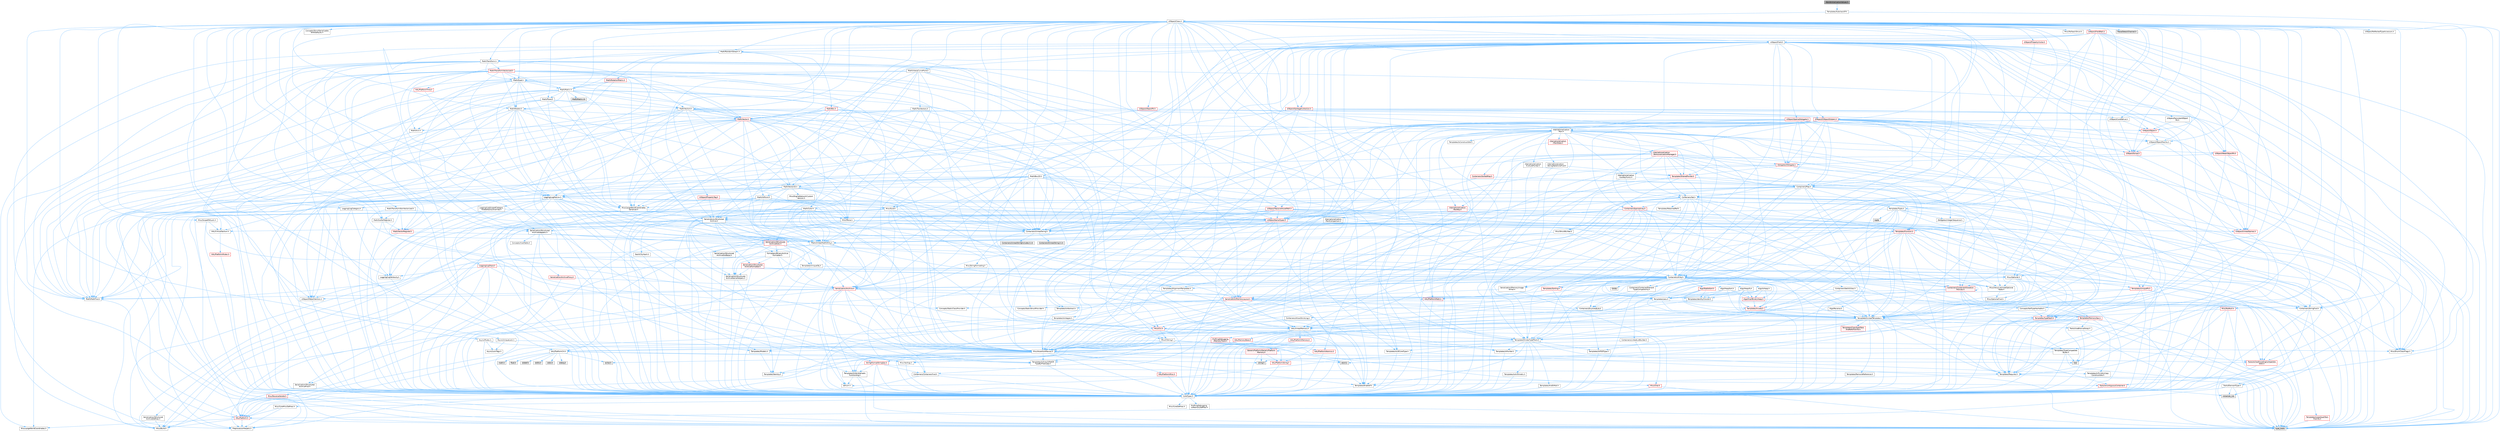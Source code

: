 digraph "WorldInitializationValues.h"
{
 // INTERACTIVE_SVG=YES
 // LATEX_PDF_SIZE
  bgcolor="transparent";
  edge [fontname=Helvetica,fontsize=10,labelfontname=Helvetica,labelfontsize=10];
  node [fontname=Helvetica,fontsize=10,shape=box,height=0.2,width=0.4];
  Node1 [id="Node000001",label="WorldInitializationValues.h",height=0.2,width=0.4,color="gray40", fillcolor="grey60", style="filled", fontcolor="black",tooltip=" "];
  Node1 -> Node2 [id="edge1_Node000001_Node000002",color="steelblue1",style="solid",tooltip=" "];
  Node2 [id="Node000002",label="Templates/SubclassOf.h",height=0.2,width=0.4,color="grey40", fillcolor="white", style="filled",URL="$d5/db4/SubclassOf_8h.html",tooltip=" "];
  Node2 -> Node3 [id="edge2_Node000002_Node000003",color="steelblue1",style="solid",tooltip=" "];
  Node3 [id="Node000003",label="UObject/Class.h",height=0.2,width=0.4,color="grey40", fillcolor="white", style="filled",URL="$d4/d05/Class_8h.html",tooltip=" "];
  Node3 -> Node4 [id="edge3_Node000003_Node000004",color="steelblue1",style="solid",tooltip=" "];
  Node4 [id="Node000004",label="Concepts/GetTypeHashable.h",height=0.2,width=0.4,color="grey40", fillcolor="white", style="filled",URL="$d3/da2/GetTypeHashable_8h.html",tooltip=" "];
  Node4 -> Node5 [id="edge4_Node000004_Node000005",color="steelblue1",style="solid",tooltip=" "];
  Node5 [id="Node000005",label="CoreTypes.h",height=0.2,width=0.4,color="grey40", fillcolor="white", style="filled",URL="$dc/dec/CoreTypes_8h.html",tooltip=" "];
  Node5 -> Node6 [id="edge5_Node000005_Node000006",color="steelblue1",style="solid",tooltip=" "];
  Node6 [id="Node000006",label="HAL/Platform.h",height=0.2,width=0.4,color="red", fillcolor="#FFF0F0", style="filled",URL="$d9/dd0/Platform_8h.html",tooltip=" "];
  Node6 -> Node7 [id="edge6_Node000006_Node000007",color="steelblue1",style="solid",tooltip=" "];
  Node7 [id="Node000007",label="Misc/Build.h",height=0.2,width=0.4,color="grey40", fillcolor="white", style="filled",URL="$d3/dbb/Build_8h.html",tooltip=" "];
  Node6 -> Node8 [id="edge7_Node000006_Node000008",color="steelblue1",style="solid",tooltip=" "];
  Node8 [id="Node000008",label="Misc/LargeWorldCoordinates.h",height=0.2,width=0.4,color="grey40", fillcolor="white", style="filled",URL="$d2/dcb/LargeWorldCoordinates_8h.html",tooltip=" "];
  Node6 -> Node9 [id="edge8_Node000006_Node000009",color="steelblue1",style="solid",tooltip=" "];
  Node9 [id="Node000009",label="type_traits",height=0.2,width=0.4,color="grey60", fillcolor="#E0E0E0", style="filled",tooltip=" "];
  Node6 -> Node10 [id="edge9_Node000006_Node000010",color="steelblue1",style="solid",tooltip=" "];
  Node10 [id="Node000010",label="PreprocessorHelpers.h",height=0.2,width=0.4,color="grey40", fillcolor="white", style="filled",URL="$db/ddb/PreprocessorHelpers_8h.html",tooltip=" "];
  Node5 -> Node16 [id="edge10_Node000005_Node000016",color="steelblue1",style="solid",tooltip=" "];
  Node16 [id="Node000016",label="ProfilingDebugging\l/UMemoryDefines.h",height=0.2,width=0.4,color="grey40", fillcolor="white", style="filled",URL="$d2/da2/UMemoryDefines_8h.html",tooltip=" "];
  Node5 -> Node17 [id="edge11_Node000005_Node000017",color="steelblue1",style="solid",tooltip=" "];
  Node17 [id="Node000017",label="Misc/CoreMiscDefines.h",height=0.2,width=0.4,color="grey40", fillcolor="white", style="filled",URL="$da/d38/CoreMiscDefines_8h.html",tooltip=" "];
  Node17 -> Node6 [id="edge12_Node000017_Node000006",color="steelblue1",style="solid",tooltip=" "];
  Node17 -> Node10 [id="edge13_Node000017_Node000010",color="steelblue1",style="solid",tooltip=" "];
  Node5 -> Node18 [id="edge14_Node000005_Node000018",color="steelblue1",style="solid",tooltip=" "];
  Node18 [id="Node000018",label="Misc/CoreDefines.h",height=0.2,width=0.4,color="grey40", fillcolor="white", style="filled",URL="$d3/dd2/CoreDefines_8h.html",tooltip=" "];
  Node4 -> Node19 [id="edge15_Node000004_Node000019",color="steelblue1",style="solid",tooltip=" "];
  Node19 [id="Node000019",label="Templates/TypeHash.h",height=0.2,width=0.4,color="red", fillcolor="#FFF0F0", style="filled",URL="$d1/d62/TypeHash_8h.html",tooltip=" "];
  Node19 -> Node5 [id="edge16_Node000019_Node000005",color="steelblue1",style="solid",tooltip=" "];
  Node19 -> Node20 [id="edge17_Node000019_Node000020",color="steelblue1",style="solid",tooltip=" "];
  Node20 [id="Node000020",label="Templates/Requires.h",height=0.2,width=0.4,color="grey40", fillcolor="white", style="filled",URL="$dc/d96/Requires_8h.html",tooltip=" "];
  Node20 -> Node21 [id="edge18_Node000020_Node000021",color="steelblue1",style="solid",tooltip=" "];
  Node21 [id="Node000021",label="Templates/EnableIf.h",height=0.2,width=0.4,color="grey40", fillcolor="white", style="filled",URL="$d7/d60/EnableIf_8h.html",tooltip=" "];
  Node21 -> Node5 [id="edge19_Node000021_Node000005",color="steelblue1",style="solid",tooltip=" "];
  Node20 -> Node9 [id="edge20_Node000020_Node000009",color="steelblue1",style="solid",tooltip=" "];
  Node19 -> Node22 [id="edge21_Node000019_Node000022",color="steelblue1",style="solid",tooltip=" "];
  Node22 [id="Node000022",label="Misc/Crc.h",height=0.2,width=0.4,color="red", fillcolor="#FFF0F0", style="filled",URL="$d4/dd2/Crc_8h.html",tooltip=" "];
  Node22 -> Node5 [id="edge22_Node000022_Node000005",color="steelblue1",style="solid",tooltip=" "];
  Node22 -> Node23 [id="edge23_Node000022_Node000023",color="steelblue1",style="solid",tooltip=" "];
  Node23 [id="Node000023",label="HAL/PlatformString.h",height=0.2,width=0.4,color="red", fillcolor="#FFF0F0", style="filled",URL="$db/db5/PlatformString_8h.html",tooltip=" "];
  Node23 -> Node5 [id="edge24_Node000023_Node000005",color="steelblue1",style="solid",tooltip=" "];
  Node22 -> Node25 [id="edge25_Node000022_Node000025",color="steelblue1",style="solid",tooltip=" "];
  Node25 [id="Node000025",label="Misc/AssertionMacros.h",height=0.2,width=0.4,color="grey40", fillcolor="white", style="filled",URL="$d0/dfa/AssertionMacros_8h.html",tooltip=" "];
  Node25 -> Node5 [id="edge26_Node000025_Node000005",color="steelblue1",style="solid",tooltip=" "];
  Node25 -> Node6 [id="edge27_Node000025_Node000006",color="steelblue1",style="solid",tooltip=" "];
  Node25 -> Node26 [id="edge28_Node000025_Node000026",color="steelblue1",style="solid",tooltip=" "];
  Node26 [id="Node000026",label="HAL/PlatformMisc.h",height=0.2,width=0.4,color="red", fillcolor="#FFF0F0", style="filled",URL="$d0/df5/PlatformMisc_8h.html",tooltip=" "];
  Node26 -> Node5 [id="edge29_Node000026_Node000005",color="steelblue1",style="solid",tooltip=" "];
  Node25 -> Node10 [id="edge30_Node000025_Node000010",color="steelblue1",style="solid",tooltip=" "];
  Node25 -> Node21 [id="edge31_Node000025_Node000021",color="steelblue1",style="solid",tooltip=" "];
  Node25 -> Node62 [id="edge32_Node000025_Node000062",color="steelblue1",style="solid",tooltip=" "];
  Node62 [id="Node000062",label="Templates/IsArrayOrRefOf\lTypeByPredicate.h",height=0.2,width=0.4,color="grey40", fillcolor="white", style="filled",URL="$d6/da1/IsArrayOrRefOfTypeByPredicate_8h.html",tooltip=" "];
  Node62 -> Node5 [id="edge33_Node000062_Node000005",color="steelblue1",style="solid",tooltip=" "];
  Node25 -> Node63 [id="edge34_Node000025_Node000063",color="steelblue1",style="solid",tooltip=" "];
  Node63 [id="Node000063",label="Templates/IsValidVariadic\lFunctionArg.h",height=0.2,width=0.4,color="grey40", fillcolor="white", style="filled",URL="$d0/dc8/IsValidVariadicFunctionArg_8h.html",tooltip=" "];
  Node63 -> Node5 [id="edge35_Node000063_Node000005",color="steelblue1",style="solid",tooltip=" "];
  Node63 -> Node64 [id="edge36_Node000063_Node000064",color="steelblue1",style="solid",tooltip=" "];
  Node64 [id="Node000064",label="IsEnum.h",height=0.2,width=0.4,color="grey40", fillcolor="white", style="filled",URL="$d4/de5/IsEnum_8h.html",tooltip=" "];
  Node63 -> Node9 [id="edge37_Node000063_Node000009",color="steelblue1",style="solid",tooltip=" "];
  Node25 -> Node65 [id="edge38_Node000025_Node000065",color="steelblue1",style="solid",tooltip=" "];
  Node65 [id="Node000065",label="Traits/IsCharEncodingCompatible\lWith.h",height=0.2,width=0.4,color="red", fillcolor="#FFF0F0", style="filled",URL="$df/dd1/IsCharEncodingCompatibleWith_8h.html",tooltip=" "];
  Node65 -> Node9 [id="edge39_Node000065_Node000009",color="steelblue1",style="solid",tooltip=" "];
  Node25 -> Node67 [id="edge40_Node000025_Node000067",color="steelblue1",style="solid",tooltip=" "];
  Node67 [id="Node000067",label="Misc/VarArgs.h",height=0.2,width=0.4,color="grey40", fillcolor="white", style="filled",URL="$d5/d6f/VarArgs_8h.html",tooltip=" "];
  Node67 -> Node5 [id="edge41_Node000067_Node000005",color="steelblue1",style="solid",tooltip=" "];
  Node25 -> Node68 [id="edge42_Node000025_Node000068",color="steelblue1",style="solid",tooltip=" "];
  Node68 [id="Node000068",label="String/FormatStringSan.h",height=0.2,width=0.4,color="red", fillcolor="#FFF0F0", style="filled",URL="$d3/d8b/FormatStringSan_8h.html",tooltip=" "];
  Node68 -> Node9 [id="edge43_Node000068_Node000009",color="steelblue1",style="solid",tooltip=" "];
  Node68 -> Node5 [id="edge44_Node000068_Node000005",color="steelblue1",style="solid",tooltip=" "];
  Node68 -> Node20 [id="edge45_Node000068_Node000020",color="steelblue1",style="solid",tooltip=" "];
  Node68 -> Node69 [id="edge46_Node000068_Node000069",color="steelblue1",style="solid",tooltip=" "];
  Node69 [id="Node000069",label="Templates/Identity.h",height=0.2,width=0.4,color="grey40", fillcolor="white", style="filled",URL="$d0/dd5/Identity_8h.html",tooltip=" "];
  Node68 -> Node63 [id="edge47_Node000068_Node000063",color="steelblue1",style="solid",tooltip=" "];
  Node68 -> Node34 [id="edge48_Node000068_Node000034",color="steelblue1",style="solid",tooltip=" "];
  Node34 [id="Node000034",label="Containers/ContainersFwd.h",height=0.2,width=0.4,color="grey40", fillcolor="white", style="filled",URL="$d4/d0a/ContainersFwd_8h.html",tooltip=" "];
  Node34 -> Node6 [id="edge49_Node000034_Node000006",color="steelblue1",style="solid",tooltip=" "];
  Node34 -> Node5 [id="edge50_Node000034_Node000005",color="steelblue1",style="solid",tooltip=" "];
  Node34 -> Node31 [id="edge51_Node000034_Node000031",color="steelblue1",style="solid",tooltip=" "];
  Node31 [id="Node000031",label="Traits/IsContiguousContainer.h",height=0.2,width=0.4,color="red", fillcolor="#FFF0F0", style="filled",URL="$d5/d3c/IsContiguousContainer_8h.html",tooltip=" "];
  Node31 -> Node5 [id="edge52_Node000031_Node000005",color="steelblue1",style="solid",tooltip=" "];
  Node31 -> Node30 [id="edge53_Node000031_Node000030",color="steelblue1",style="solid",tooltip=" "];
  Node30 [id="Node000030",label="initializer_list",height=0.2,width=0.4,color="grey60", fillcolor="#E0E0E0", style="filled",tooltip=" "];
  Node25 -> Node73 [id="edge54_Node000025_Node000073",color="steelblue1",style="solid",tooltip=" "];
  Node73 [id="Node000073",label="atomic",height=0.2,width=0.4,color="grey60", fillcolor="#E0E0E0", style="filled",tooltip=" "];
  Node22 -> Node74 [id="edge55_Node000022_Node000074",color="steelblue1",style="solid",tooltip=" "];
  Node74 [id="Node000074",label="Misc/CString.h",height=0.2,width=0.4,color="grey40", fillcolor="white", style="filled",URL="$d2/d49/CString_8h.html",tooltip=" "];
  Node74 -> Node5 [id="edge56_Node000074_Node000005",color="steelblue1",style="solid",tooltip=" "];
  Node74 -> Node38 [id="edge57_Node000074_Node000038",color="steelblue1",style="solid",tooltip=" "];
  Node38 [id="Node000038",label="HAL/PlatformCrt.h",height=0.2,width=0.4,color="grey40", fillcolor="white", style="filled",URL="$d8/d75/PlatformCrt_8h.html",tooltip=" "];
  Node38 -> Node39 [id="edge58_Node000038_Node000039",color="steelblue1",style="solid",tooltip=" "];
  Node39 [id="Node000039",label="new",height=0.2,width=0.4,color="grey60", fillcolor="#E0E0E0", style="filled",tooltip=" "];
  Node38 -> Node40 [id="edge59_Node000038_Node000040",color="steelblue1",style="solid",tooltip=" "];
  Node40 [id="Node000040",label="wchar.h",height=0.2,width=0.4,color="grey60", fillcolor="#E0E0E0", style="filled",tooltip=" "];
  Node38 -> Node41 [id="edge60_Node000038_Node000041",color="steelblue1",style="solid",tooltip=" "];
  Node41 [id="Node000041",label="stddef.h",height=0.2,width=0.4,color="grey60", fillcolor="#E0E0E0", style="filled",tooltip=" "];
  Node38 -> Node42 [id="edge61_Node000038_Node000042",color="steelblue1",style="solid",tooltip=" "];
  Node42 [id="Node000042",label="stdlib.h",height=0.2,width=0.4,color="grey60", fillcolor="#E0E0E0", style="filled",tooltip=" "];
  Node38 -> Node43 [id="edge62_Node000038_Node000043",color="steelblue1",style="solid",tooltip=" "];
  Node43 [id="Node000043",label="stdio.h",height=0.2,width=0.4,color="grey60", fillcolor="#E0E0E0", style="filled",tooltip=" "];
  Node38 -> Node44 [id="edge63_Node000038_Node000044",color="steelblue1",style="solid",tooltip=" "];
  Node44 [id="Node000044",label="stdarg.h",height=0.2,width=0.4,color="grey60", fillcolor="#E0E0E0", style="filled",tooltip=" "];
  Node38 -> Node45 [id="edge64_Node000038_Node000045",color="steelblue1",style="solid",tooltip=" "];
  Node45 [id="Node000045",label="math.h",height=0.2,width=0.4,color="grey60", fillcolor="#E0E0E0", style="filled",tooltip=" "];
  Node38 -> Node46 [id="edge65_Node000038_Node000046",color="steelblue1",style="solid",tooltip=" "];
  Node46 [id="Node000046",label="float.h",height=0.2,width=0.4,color="grey60", fillcolor="#E0E0E0", style="filled",tooltip=" "];
  Node38 -> Node47 [id="edge66_Node000038_Node000047",color="steelblue1",style="solid",tooltip=" "];
  Node47 [id="Node000047",label="string.h",height=0.2,width=0.4,color="grey60", fillcolor="#E0E0E0", style="filled",tooltip=" "];
  Node74 -> Node23 [id="edge67_Node000074_Node000023",color="steelblue1",style="solid",tooltip=" "];
  Node74 -> Node25 [id="edge68_Node000074_Node000025",color="steelblue1",style="solid",tooltip=" "];
  Node74 -> Node75 [id="edge69_Node000074_Node000075",color="steelblue1",style="solid",tooltip=" "];
  Node75 [id="Node000075",label="Misc/Char.h",height=0.2,width=0.4,color="red", fillcolor="#FFF0F0", style="filled",URL="$d0/d58/Char_8h.html",tooltip=" "];
  Node75 -> Node5 [id="edge70_Node000075_Node000005",color="steelblue1",style="solid",tooltip=" "];
  Node75 -> Node9 [id="edge71_Node000075_Node000009",color="steelblue1",style="solid",tooltip=" "];
  Node74 -> Node67 [id="edge72_Node000074_Node000067",color="steelblue1",style="solid",tooltip=" "];
  Node74 -> Node62 [id="edge73_Node000074_Node000062",color="steelblue1",style="solid",tooltip=" "];
  Node74 -> Node63 [id="edge74_Node000074_Node000063",color="steelblue1",style="solid",tooltip=" "];
  Node74 -> Node65 [id="edge75_Node000074_Node000065",color="steelblue1",style="solid",tooltip=" "];
  Node22 -> Node75 [id="edge76_Node000022_Node000075",color="steelblue1",style="solid",tooltip=" "];
  Node22 -> Node79 [id="edge77_Node000022_Node000079",color="steelblue1",style="solid",tooltip=" "];
  Node79 [id="Node000079",label="Templates/UnrealTypeTraits.h",height=0.2,width=0.4,color="grey40", fillcolor="white", style="filled",URL="$d2/d2d/UnrealTypeTraits_8h.html",tooltip=" "];
  Node79 -> Node5 [id="edge78_Node000079_Node000005",color="steelblue1",style="solid",tooltip=" "];
  Node79 -> Node80 [id="edge79_Node000079_Node000080",color="steelblue1",style="solid",tooltip=" "];
  Node80 [id="Node000080",label="Templates/IsPointer.h",height=0.2,width=0.4,color="grey40", fillcolor="white", style="filled",URL="$d7/d05/IsPointer_8h.html",tooltip=" "];
  Node80 -> Node5 [id="edge80_Node000080_Node000005",color="steelblue1",style="solid",tooltip=" "];
  Node79 -> Node25 [id="edge81_Node000079_Node000025",color="steelblue1",style="solid",tooltip=" "];
  Node79 -> Node81 [id="edge82_Node000079_Node000081",color="steelblue1",style="solid",tooltip=" "];
  Node81 [id="Node000081",label="Templates/AndOrNot.h",height=0.2,width=0.4,color="grey40", fillcolor="white", style="filled",URL="$db/d0a/AndOrNot_8h.html",tooltip=" "];
  Node81 -> Node5 [id="edge83_Node000081_Node000005",color="steelblue1",style="solid",tooltip=" "];
  Node79 -> Node21 [id="edge84_Node000079_Node000021",color="steelblue1",style="solid",tooltip=" "];
  Node79 -> Node82 [id="edge85_Node000079_Node000082",color="steelblue1",style="solid",tooltip=" "];
  Node82 [id="Node000082",label="Templates/IsArithmetic.h",height=0.2,width=0.4,color="grey40", fillcolor="white", style="filled",URL="$d2/d5d/IsArithmetic_8h.html",tooltip=" "];
  Node82 -> Node5 [id="edge86_Node000082_Node000005",color="steelblue1",style="solid",tooltip=" "];
  Node79 -> Node64 [id="edge87_Node000079_Node000064",color="steelblue1",style="solid",tooltip=" "];
  Node79 -> Node83 [id="edge88_Node000079_Node000083",color="steelblue1",style="solid",tooltip=" "];
  Node83 [id="Node000083",label="Templates/Models.h",height=0.2,width=0.4,color="grey40", fillcolor="white", style="filled",URL="$d3/d0c/Models_8h.html",tooltip=" "];
  Node83 -> Node69 [id="edge89_Node000083_Node000069",color="steelblue1",style="solid",tooltip=" "];
  Node79 -> Node84 [id="edge90_Node000079_Node000084",color="steelblue1",style="solid",tooltip=" "];
  Node84 [id="Node000084",label="Templates/IsPODType.h",height=0.2,width=0.4,color="grey40", fillcolor="white", style="filled",URL="$d7/db1/IsPODType_8h.html",tooltip=" "];
  Node84 -> Node5 [id="edge91_Node000084_Node000005",color="steelblue1",style="solid",tooltip=" "];
  Node79 -> Node85 [id="edge92_Node000079_Node000085",color="steelblue1",style="solid",tooltip=" "];
  Node85 [id="Node000085",label="Templates/IsUECoreType.h",height=0.2,width=0.4,color="grey40", fillcolor="white", style="filled",URL="$d1/db8/IsUECoreType_8h.html",tooltip=" "];
  Node85 -> Node5 [id="edge93_Node000085_Node000005",color="steelblue1",style="solid",tooltip=" "];
  Node85 -> Node9 [id="edge94_Node000085_Node000009",color="steelblue1",style="solid",tooltip=" "];
  Node79 -> Node86 [id="edge95_Node000079_Node000086",color="steelblue1",style="solid",tooltip=" "];
  Node86 [id="Node000086",label="Templates/IsTriviallyCopy\lConstructible.h",height=0.2,width=0.4,color="grey40", fillcolor="white", style="filled",URL="$d3/d78/IsTriviallyCopyConstructible_8h.html",tooltip=" "];
  Node86 -> Node5 [id="edge96_Node000086_Node000005",color="steelblue1",style="solid",tooltip=" "];
  Node86 -> Node9 [id="edge97_Node000086_Node000009",color="steelblue1",style="solid",tooltip=" "];
  Node19 -> Node9 [id="edge98_Node000019_Node000009",color="steelblue1",style="solid",tooltip=" "];
  Node3 -> Node88 [id="edge99_Node000003_Node000088",color="steelblue1",style="solid",tooltip=" "];
  Node88 [id="Node000088",label="Concepts/StaticClassProvider.h",height=0.2,width=0.4,color="grey40", fillcolor="white", style="filled",URL="$dd/d83/StaticClassProvider_8h.html",tooltip=" "];
  Node3 -> Node89 [id="edge100_Node000003_Node000089",color="steelblue1",style="solid",tooltip=" "];
  Node89 [id="Node000089",label="Concepts/StaticStructProvider.h",height=0.2,width=0.4,color="grey40", fillcolor="white", style="filled",URL="$d5/d77/StaticStructProvider_8h.html",tooltip=" "];
  Node3 -> Node90 [id="edge101_Node000003_Node000090",color="steelblue1",style="solid",tooltip=" "];
  Node90 [id="Node000090",label="Concepts/StructSerializable\lWithDefaults.h",height=0.2,width=0.4,color="grey40", fillcolor="white", style="filled",URL="$d5/ddc/StructSerializableWithDefaults_8h.html",tooltip=" "];
  Node3 -> Node91 [id="edge102_Node000003_Node000091",color="steelblue1",style="solid",tooltip=" "];
  Node91 [id="Node000091",label="Containers/Array.h",height=0.2,width=0.4,color="grey40", fillcolor="white", style="filled",URL="$df/dd0/Array_8h.html",tooltip=" "];
  Node91 -> Node5 [id="edge103_Node000091_Node000005",color="steelblue1",style="solid",tooltip=" "];
  Node91 -> Node25 [id="edge104_Node000091_Node000025",color="steelblue1",style="solid",tooltip=" "];
  Node91 -> Node92 [id="edge105_Node000091_Node000092",color="steelblue1",style="solid",tooltip=" "];
  Node92 [id="Node000092",label="Misc/IntrusiveUnsetOptional\lState.h",height=0.2,width=0.4,color="grey40", fillcolor="white", style="filled",URL="$d2/d0a/IntrusiveUnsetOptionalState_8h.html",tooltip=" "];
  Node92 -> Node93 [id="edge106_Node000092_Node000093",color="steelblue1",style="solid",tooltip=" "];
  Node93 [id="Node000093",label="Misc/OptionalFwd.h",height=0.2,width=0.4,color="grey40", fillcolor="white", style="filled",URL="$dc/d50/OptionalFwd_8h.html",tooltip=" "];
  Node91 -> Node94 [id="edge107_Node000091_Node000094",color="steelblue1",style="solid",tooltip=" "];
  Node94 [id="Node000094",label="Misc/ReverseIterate.h",height=0.2,width=0.4,color="red", fillcolor="#FFF0F0", style="filled",URL="$db/de3/ReverseIterate_8h.html",tooltip=" "];
  Node94 -> Node6 [id="edge108_Node000094_Node000006",color="steelblue1",style="solid",tooltip=" "];
  Node91 -> Node96 [id="edge109_Node000091_Node000096",color="steelblue1",style="solid",tooltip=" "];
  Node96 [id="Node000096",label="HAL/UnrealMemory.h",height=0.2,width=0.4,color="grey40", fillcolor="white", style="filled",URL="$d9/d96/UnrealMemory_8h.html",tooltip=" "];
  Node96 -> Node5 [id="edge110_Node000096_Node000005",color="steelblue1",style="solid",tooltip=" "];
  Node96 -> Node97 [id="edge111_Node000096_Node000097",color="steelblue1",style="solid",tooltip=" "];
  Node97 [id="Node000097",label="GenericPlatform/GenericPlatform\lMemory.h",height=0.2,width=0.4,color="red", fillcolor="#FFF0F0", style="filled",URL="$dd/d22/GenericPlatformMemory_8h.html",tooltip=" "];
  Node97 -> Node5 [id="edge112_Node000097_Node000005",color="steelblue1",style="solid",tooltip=" "];
  Node97 -> Node23 [id="edge113_Node000097_Node000023",color="steelblue1",style="solid",tooltip=" "];
  Node97 -> Node47 [id="edge114_Node000097_Node000047",color="steelblue1",style="solid",tooltip=" "];
  Node97 -> Node40 [id="edge115_Node000097_Node000040",color="steelblue1",style="solid",tooltip=" "];
  Node96 -> Node98 [id="edge116_Node000096_Node000098",color="steelblue1",style="solid",tooltip=" "];
  Node98 [id="Node000098",label="HAL/MemoryBase.h",height=0.2,width=0.4,color="red", fillcolor="#FFF0F0", style="filled",URL="$d6/d9f/MemoryBase_8h.html",tooltip=" "];
  Node98 -> Node5 [id="edge117_Node000098_Node000005",color="steelblue1",style="solid",tooltip=" "];
  Node98 -> Node55 [id="edge118_Node000098_Node000055",color="steelblue1",style="solid",tooltip=" "];
  Node55 [id="Node000055",label="HAL/PlatformAtomics.h",height=0.2,width=0.4,color="red", fillcolor="#FFF0F0", style="filled",URL="$d3/d36/PlatformAtomics_8h.html",tooltip=" "];
  Node55 -> Node5 [id="edge119_Node000055_Node000005",color="steelblue1",style="solid",tooltip=" "];
  Node98 -> Node38 [id="edge120_Node000098_Node000038",color="steelblue1",style="solid",tooltip=" "];
  Node96 -> Node108 [id="edge121_Node000096_Node000108",color="steelblue1",style="solid",tooltip=" "];
  Node108 [id="Node000108",label="HAL/PlatformMemory.h",height=0.2,width=0.4,color="red", fillcolor="#FFF0F0", style="filled",URL="$de/d68/PlatformMemory_8h.html",tooltip=" "];
  Node108 -> Node5 [id="edge122_Node000108_Node000005",color="steelblue1",style="solid",tooltip=" "];
  Node108 -> Node97 [id="edge123_Node000108_Node000097",color="steelblue1",style="solid",tooltip=" "];
  Node96 -> Node110 [id="edge124_Node000096_Node000110",color="steelblue1",style="solid",tooltip=" "];
  Node110 [id="Node000110",label="ProfilingDebugging\l/MemoryTrace.h",height=0.2,width=0.4,color="red", fillcolor="#FFF0F0", style="filled",URL="$da/dd7/MemoryTrace_8h.html",tooltip=" "];
  Node110 -> Node6 [id="edge125_Node000110_Node000006",color="steelblue1",style="solid",tooltip=" "];
  Node110 -> Node50 [id="edge126_Node000110_Node000050",color="steelblue1",style="solid",tooltip=" "];
  Node50 [id="Node000050",label="Misc/EnumClassFlags.h",height=0.2,width=0.4,color="grey40", fillcolor="white", style="filled",URL="$d8/de7/EnumClassFlags_8h.html",tooltip=" "];
  Node96 -> Node80 [id="edge127_Node000096_Node000080",color="steelblue1",style="solid",tooltip=" "];
  Node91 -> Node79 [id="edge128_Node000091_Node000079",color="steelblue1",style="solid",tooltip=" "];
  Node91 -> Node111 [id="edge129_Node000091_Node000111",color="steelblue1",style="solid",tooltip=" "];
  Node111 [id="Node000111",label="Templates/UnrealTemplate.h",height=0.2,width=0.4,color="grey40", fillcolor="white", style="filled",URL="$d4/d24/UnrealTemplate_8h.html",tooltip=" "];
  Node111 -> Node5 [id="edge130_Node000111_Node000005",color="steelblue1",style="solid",tooltip=" "];
  Node111 -> Node80 [id="edge131_Node000111_Node000080",color="steelblue1",style="solid",tooltip=" "];
  Node111 -> Node96 [id="edge132_Node000111_Node000096",color="steelblue1",style="solid",tooltip=" "];
  Node111 -> Node112 [id="edge133_Node000111_Node000112",color="steelblue1",style="solid",tooltip=" "];
  Node112 [id="Node000112",label="Templates/CopyQualifiers\lAndRefsFromTo.h",height=0.2,width=0.4,color="red", fillcolor="#FFF0F0", style="filled",URL="$d3/db3/CopyQualifiersAndRefsFromTo_8h.html",tooltip=" "];
  Node111 -> Node79 [id="edge134_Node000111_Node000079",color="steelblue1",style="solid",tooltip=" "];
  Node111 -> Node114 [id="edge135_Node000111_Node000114",color="steelblue1",style="solid",tooltip=" "];
  Node114 [id="Node000114",label="Templates/RemoveReference.h",height=0.2,width=0.4,color="grey40", fillcolor="white", style="filled",URL="$da/dbe/RemoveReference_8h.html",tooltip=" "];
  Node114 -> Node5 [id="edge136_Node000114_Node000005",color="steelblue1",style="solid",tooltip=" "];
  Node111 -> Node20 [id="edge137_Node000111_Node000020",color="steelblue1",style="solid",tooltip=" "];
  Node111 -> Node115 [id="edge138_Node000111_Node000115",color="steelblue1",style="solid",tooltip=" "];
  Node115 [id="Node000115",label="Templates/TypeCompatible\lBytes.h",height=0.2,width=0.4,color="grey40", fillcolor="white", style="filled",URL="$df/d0a/TypeCompatibleBytes_8h.html",tooltip=" "];
  Node115 -> Node5 [id="edge139_Node000115_Node000005",color="steelblue1",style="solid",tooltip=" "];
  Node115 -> Node47 [id="edge140_Node000115_Node000047",color="steelblue1",style="solid",tooltip=" "];
  Node115 -> Node39 [id="edge141_Node000115_Node000039",color="steelblue1",style="solid",tooltip=" "];
  Node115 -> Node9 [id="edge142_Node000115_Node000009",color="steelblue1",style="solid",tooltip=" "];
  Node111 -> Node69 [id="edge143_Node000111_Node000069",color="steelblue1",style="solid",tooltip=" "];
  Node111 -> Node31 [id="edge144_Node000111_Node000031",color="steelblue1",style="solid",tooltip=" "];
  Node111 -> Node116 [id="edge145_Node000111_Node000116",color="steelblue1",style="solid",tooltip=" "];
  Node116 [id="Node000116",label="Traits/UseBitwiseSwap.h",height=0.2,width=0.4,color="grey40", fillcolor="white", style="filled",URL="$db/df3/UseBitwiseSwap_8h.html",tooltip=" "];
  Node116 -> Node5 [id="edge146_Node000116_Node000005",color="steelblue1",style="solid",tooltip=" "];
  Node116 -> Node9 [id="edge147_Node000116_Node000009",color="steelblue1",style="solid",tooltip=" "];
  Node111 -> Node9 [id="edge148_Node000111_Node000009",color="steelblue1",style="solid",tooltip=" "];
  Node91 -> Node117 [id="edge149_Node000091_Node000117",color="steelblue1",style="solid",tooltip=" "];
  Node117 [id="Node000117",label="Containers/AllowShrinking.h",height=0.2,width=0.4,color="grey40", fillcolor="white", style="filled",URL="$d7/d1a/AllowShrinking_8h.html",tooltip=" "];
  Node117 -> Node5 [id="edge150_Node000117_Node000005",color="steelblue1",style="solid",tooltip=" "];
  Node91 -> Node118 [id="edge151_Node000091_Node000118",color="steelblue1",style="solid",tooltip=" "];
  Node118 [id="Node000118",label="Containers/ContainerAllocation\lPolicies.h",height=0.2,width=0.4,color="red", fillcolor="#FFF0F0", style="filled",URL="$d7/dff/ContainerAllocationPolicies_8h.html",tooltip=" "];
  Node118 -> Node5 [id="edge152_Node000118_Node000005",color="steelblue1",style="solid",tooltip=" "];
  Node118 -> Node118 [id="edge153_Node000118_Node000118",color="steelblue1",style="solid",tooltip=" "];
  Node118 -> Node120 [id="edge154_Node000118_Node000120",color="steelblue1",style="solid",tooltip=" "];
  Node120 [id="Node000120",label="HAL/PlatformMath.h",height=0.2,width=0.4,color="red", fillcolor="#FFF0F0", style="filled",URL="$dc/d53/PlatformMath_8h.html",tooltip=" "];
  Node120 -> Node5 [id="edge155_Node000120_Node000005",color="steelblue1",style="solid",tooltip=" "];
  Node118 -> Node96 [id="edge156_Node000118_Node000096",color="steelblue1",style="solid",tooltip=" "];
  Node118 -> Node25 [id="edge157_Node000118_Node000025",color="steelblue1",style="solid",tooltip=" "];
  Node118 -> Node129 [id="edge158_Node000118_Node000129",color="steelblue1",style="solid",tooltip=" "];
  Node129 [id="Node000129",label="Templates/MemoryOps.h",height=0.2,width=0.4,color="red", fillcolor="#FFF0F0", style="filled",URL="$db/dea/MemoryOps_8h.html",tooltip=" "];
  Node129 -> Node5 [id="edge159_Node000129_Node000005",color="steelblue1",style="solid",tooltip=" "];
  Node129 -> Node96 [id="edge160_Node000129_Node000096",color="steelblue1",style="solid",tooltip=" "];
  Node129 -> Node86 [id="edge161_Node000129_Node000086",color="steelblue1",style="solid",tooltip=" "];
  Node129 -> Node20 [id="edge162_Node000129_Node000020",color="steelblue1",style="solid",tooltip=" "];
  Node129 -> Node79 [id="edge163_Node000129_Node000079",color="steelblue1",style="solid",tooltip=" "];
  Node129 -> Node116 [id="edge164_Node000129_Node000116",color="steelblue1",style="solid",tooltip=" "];
  Node129 -> Node39 [id="edge165_Node000129_Node000039",color="steelblue1",style="solid",tooltip=" "];
  Node129 -> Node9 [id="edge166_Node000129_Node000009",color="steelblue1",style="solid",tooltip=" "];
  Node118 -> Node115 [id="edge167_Node000118_Node000115",color="steelblue1",style="solid",tooltip=" "];
  Node118 -> Node9 [id="edge168_Node000118_Node000009",color="steelblue1",style="solid",tooltip=" "];
  Node91 -> Node130 [id="edge169_Node000091_Node000130",color="steelblue1",style="solid",tooltip=" "];
  Node130 [id="Node000130",label="Containers/ContainerElement\lTypeCompatibility.h",height=0.2,width=0.4,color="grey40", fillcolor="white", style="filled",URL="$df/ddf/ContainerElementTypeCompatibility_8h.html",tooltip=" "];
  Node130 -> Node5 [id="edge170_Node000130_Node000005",color="steelblue1",style="solid",tooltip=" "];
  Node130 -> Node79 [id="edge171_Node000130_Node000079",color="steelblue1",style="solid",tooltip=" "];
  Node91 -> Node131 [id="edge172_Node000091_Node000131",color="steelblue1",style="solid",tooltip=" "];
  Node131 [id="Node000131",label="Serialization/Archive.h",height=0.2,width=0.4,color="red", fillcolor="#FFF0F0", style="filled",URL="$d7/d3b/Archive_8h.html",tooltip=" "];
  Node131 -> Node5 [id="edge173_Node000131_Node000005",color="steelblue1",style="solid",tooltip=" "];
  Node131 -> Node35 [id="edge174_Node000131_Node000035",color="steelblue1",style="solid",tooltip=" "];
  Node35 [id="Node000035",label="Math/MathFwd.h",height=0.2,width=0.4,color="grey40", fillcolor="white", style="filled",URL="$d2/d10/MathFwd_8h.html",tooltip=" "];
  Node35 -> Node6 [id="edge175_Node000035_Node000006",color="steelblue1",style="solid",tooltip=" "];
  Node131 -> Node25 [id="edge176_Node000131_Node000025",color="steelblue1",style="solid",tooltip=" "];
  Node131 -> Node7 [id="edge177_Node000131_Node000007",color="steelblue1",style="solid",tooltip=" "];
  Node131 -> Node67 [id="edge178_Node000131_Node000067",color="steelblue1",style="solid",tooltip=" "];
  Node131 -> Node21 [id="edge179_Node000131_Node000021",color="steelblue1",style="solid",tooltip=" "];
  Node131 -> Node62 [id="edge180_Node000131_Node000062",color="steelblue1",style="solid",tooltip=" "];
  Node131 -> Node63 [id="edge181_Node000131_Node000063",color="steelblue1",style="solid",tooltip=" "];
  Node131 -> Node111 [id="edge182_Node000131_Node000111",color="steelblue1",style="solid",tooltip=" "];
  Node131 -> Node65 [id="edge183_Node000131_Node000065",color="steelblue1",style="solid",tooltip=" "];
  Node131 -> Node140 [id="edge184_Node000131_Node000140",color="steelblue1",style="solid",tooltip=" "];
  Node140 [id="Node000140",label="UObject/ObjectVersion.h",height=0.2,width=0.4,color="grey40", fillcolor="white", style="filled",URL="$da/d63/ObjectVersion_8h.html",tooltip=" "];
  Node140 -> Node5 [id="edge185_Node000140_Node000005",color="steelblue1",style="solid",tooltip=" "];
  Node91 -> Node141 [id="edge186_Node000091_Node000141",color="steelblue1",style="solid",tooltip=" "];
  Node141 [id="Node000141",label="Serialization/MemoryImage\lWriter.h",height=0.2,width=0.4,color="grey40", fillcolor="white", style="filled",URL="$d0/d08/MemoryImageWriter_8h.html",tooltip=" "];
  Node141 -> Node5 [id="edge187_Node000141_Node000005",color="steelblue1",style="solid",tooltip=" "];
  Node141 -> Node142 [id="edge188_Node000141_Node000142",color="steelblue1",style="solid",tooltip=" "];
  Node142 [id="Node000142",label="Serialization/MemoryLayout.h",height=0.2,width=0.4,color="red", fillcolor="#FFF0F0", style="filled",URL="$d7/d66/MemoryLayout_8h.html",tooltip=" "];
  Node142 -> Node88 [id="edge189_Node000142_Node000088",color="steelblue1",style="solid",tooltip=" "];
  Node142 -> Node89 [id="edge190_Node000142_Node000089",color="steelblue1",style="solid",tooltip=" "];
  Node142 -> Node143 [id="edge191_Node000142_Node000143",color="steelblue1",style="solid",tooltip=" "];
  Node143 [id="Node000143",label="Containers/EnumAsByte.h",height=0.2,width=0.4,color="grey40", fillcolor="white", style="filled",URL="$d6/d9a/EnumAsByte_8h.html",tooltip=" "];
  Node143 -> Node5 [id="edge192_Node000143_Node000005",color="steelblue1",style="solid",tooltip=" "];
  Node143 -> Node84 [id="edge193_Node000143_Node000084",color="steelblue1",style="solid",tooltip=" "];
  Node143 -> Node19 [id="edge194_Node000143_Node000019",color="steelblue1",style="solid",tooltip=" "];
  Node142 -> Node28 [id="edge195_Node000142_Node000028",color="steelblue1",style="solid",tooltip=" "];
  Node28 [id="Node000028",label="Containers/StringFwd.h",height=0.2,width=0.4,color="grey40", fillcolor="white", style="filled",URL="$df/d37/StringFwd_8h.html",tooltip=" "];
  Node28 -> Node5 [id="edge196_Node000028_Node000005",color="steelblue1",style="solid",tooltip=" "];
  Node28 -> Node29 [id="edge197_Node000028_Node000029",color="steelblue1",style="solid",tooltip=" "];
  Node29 [id="Node000029",label="Traits/ElementType.h",height=0.2,width=0.4,color="grey40", fillcolor="white", style="filled",URL="$d5/d4f/ElementType_8h.html",tooltip=" "];
  Node29 -> Node6 [id="edge198_Node000029_Node000006",color="steelblue1",style="solid",tooltip=" "];
  Node29 -> Node30 [id="edge199_Node000029_Node000030",color="steelblue1",style="solid",tooltip=" "];
  Node29 -> Node9 [id="edge200_Node000029_Node000009",color="steelblue1",style="solid",tooltip=" "];
  Node28 -> Node31 [id="edge201_Node000028_Node000031",color="steelblue1",style="solid",tooltip=" "];
  Node142 -> Node96 [id="edge202_Node000142_Node000096",color="steelblue1",style="solid",tooltip=" "];
  Node142 -> Node21 [id="edge203_Node000142_Node000021",color="steelblue1",style="solid",tooltip=" "];
  Node142 -> Node145 [id="edge204_Node000142_Node000145",color="steelblue1",style="solid",tooltip=" "];
  Node145 [id="Node000145",label="Templates/IsAbstract.h",height=0.2,width=0.4,color="grey40", fillcolor="white", style="filled",URL="$d8/db7/IsAbstract_8h.html",tooltip=" "];
  Node142 -> Node83 [id="edge205_Node000142_Node000083",color="steelblue1",style="solid",tooltip=" "];
  Node142 -> Node111 [id="edge206_Node000142_Node000111",color="steelblue1",style="solid",tooltip=" "];
  Node91 -> Node146 [id="edge207_Node000091_Node000146",color="steelblue1",style="solid",tooltip=" "];
  Node146 [id="Node000146",label="Algo/Heapify.h",height=0.2,width=0.4,color="grey40", fillcolor="white", style="filled",URL="$d0/d2a/Heapify_8h.html",tooltip=" "];
  Node146 -> Node147 [id="edge208_Node000146_Node000147",color="steelblue1",style="solid",tooltip=" "];
  Node147 [id="Node000147",label="Algo/Impl/BinaryHeap.h",height=0.2,width=0.4,color="red", fillcolor="#FFF0F0", style="filled",URL="$d7/da3/Algo_2Impl_2BinaryHeap_8h.html",tooltip=" "];
  Node147 -> Node148 [id="edge209_Node000147_Node000148",color="steelblue1",style="solid",tooltip=" "];
  Node148 [id="Node000148",label="Templates/Invoke.h",height=0.2,width=0.4,color="red", fillcolor="#FFF0F0", style="filled",URL="$d7/deb/Invoke_8h.html",tooltip=" "];
  Node148 -> Node5 [id="edge210_Node000148_Node000005",color="steelblue1",style="solid",tooltip=" "];
  Node148 -> Node111 [id="edge211_Node000148_Node000111",color="steelblue1",style="solid",tooltip=" "];
  Node148 -> Node9 [id="edge212_Node000148_Node000009",color="steelblue1",style="solid",tooltip=" "];
  Node147 -> Node9 [id="edge213_Node000147_Node000009",color="steelblue1",style="solid",tooltip=" "];
  Node146 -> Node152 [id="edge214_Node000146_Node000152",color="steelblue1",style="solid",tooltip=" "];
  Node152 [id="Node000152",label="Templates/IdentityFunctor.h",height=0.2,width=0.4,color="grey40", fillcolor="white", style="filled",URL="$d7/d2e/IdentityFunctor_8h.html",tooltip=" "];
  Node152 -> Node6 [id="edge215_Node000152_Node000006",color="steelblue1",style="solid",tooltip=" "];
  Node146 -> Node148 [id="edge216_Node000146_Node000148",color="steelblue1",style="solid",tooltip=" "];
  Node146 -> Node153 [id="edge217_Node000146_Node000153",color="steelblue1",style="solid",tooltip=" "];
  Node153 [id="Node000153",label="Templates/Less.h",height=0.2,width=0.4,color="grey40", fillcolor="white", style="filled",URL="$de/dc8/Less_8h.html",tooltip=" "];
  Node153 -> Node5 [id="edge218_Node000153_Node000005",color="steelblue1",style="solid",tooltip=" "];
  Node153 -> Node111 [id="edge219_Node000153_Node000111",color="steelblue1",style="solid",tooltip=" "];
  Node146 -> Node111 [id="edge220_Node000146_Node000111",color="steelblue1",style="solid",tooltip=" "];
  Node91 -> Node154 [id="edge221_Node000091_Node000154",color="steelblue1",style="solid",tooltip=" "];
  Node154 [id="Node000154",label="Algo/HeapSort.h",height=0.2,width=0.4,color="grey40", fillcolor="white", style="filled",URL="$d3/d92/HeapSort_8h.html",tooltip=" "];
  Node154 -> Node147 [id="edge222_Node000154_Node000147",color="steelblue1",style="solid",tooltip=" "];
  Node154 -> Node152 [id="edge223_Node000154_Node000152",color="steelblue1",style="solid",tooltip=" "];
  Node154 -> Node153 [id="edge224_Node000154_Node000153",color="steelblue1",style="solid",tooltip=" "];
  Node154 -> Node111 [id="edge225_Node000154_Node000111",color="steelblue1",style="solid",tooltip=" "];
  Node91 -> Node155 [id="edge226_Node000091_Node000155",color="steelblue1",style="solid",tooltip=" "];
  Node155 [id="Node000155",label="Algo/IsHeap.h",height=0.2,width=0.4,color="grey40", fillcolor="white", style="filled",URL="$de/d32/IsHeap_8h.html",tooltip=" "];
  Node155 -> Node147 [id="edge227_Node000155_Node000147",color="steelblue1",style="solid",tooltip=" "];
  Node155 -> Node152 [id="edge228_Node000155_Node000152",color="steelblue1",style="solid",tooltip=" "];
  Node155 -> Node148 [id="edge229_Node000155_Node000148",color="steelblue1",style="solid",tooltip=" "];
  Node155 -> Node153 [id="edge230_Node000155_Node000153",color="steelblue1",style="solid",tooltip=" "];
  Node155 -> Node111 [id="edge231_Node000155_Node000111",color="steelblue1",style="solid",tooltip=" "];
  Node91 -> Node147 [id="edge232_Node000091_Node000147",color="steelblue1",style="solid",tooltip=" "];
  Node91 -> Node156 [id="edge233_Node000091_Node000156",color="steelblue1",style="solid",tooltip=" "];
  Node156 [id="Node000156",label="Algo/StableSort.h",height=0.2,width=0.4,color="red", fillcolor="#FFF0F0", style="filled",URL="$d7/d3c/StableSort_8h.html",tooltip=" "];
  Node156 -> Node152 [id="edge234_Node000156_Node000152",color="steelblue1",style="solid",tooltip=" "];
  Node156 -> Node148 [id="edge235_Node000156_Node000148",color="steelblue1",style="solid",tooltip=" "];
  Node156 -> Node153 [id="edge236_Node000156_Node000153",color="steelblue1",style="solid",tooltip=" "];
  Node156 -> Node111 [id="edge237_Node000156_Node000111",color="steelblue1",style="solid",tooltip=" "];
  Node91 -> Node4 [id="edge238_Node000091_Node000004",color="steelblue1",style="solid",tooltip=" "];
  Node91 -> Node152 [id="edge239_Node000091_Node000152",color="steelblue1",style="solid",tooltip=" "];
  Node91 -> Node148 [id="edge240_Node000091_Node000148",color="steelblue1",style="solid",tooltip=" "];
  Node91 -> Node153 [id="edge241_Node000091_Node000153",color="steelblue1",style="solid",tooltip=" "];
  Node91 -> Node159 [id="edge242_Node000091_Node000159",color="steelblue1",style="solid",tooltip=" "];
  Node159 [id="Node000159",label="Templates/LosesQualifiers\lFromTo.h",height=0.2,width=0.4,color="red", fillcolor="#FFF0F0", style="filled",URL="$d2/db3/LosesQualifiersFromTo_8h.html",tooltip=" "];
  Node159 -> Node9 [id="edge243_Node000159_Node000009",color="steelblue1",style="solid",tooltip=" "];
  Node91 -> Node20 [id="edge244_Node000091_Node000020",color="steelblue1",style="solid",tooltip=" "];
  Node91 -> Node160 [id="edge245_Node000091_Node000160",color="steelblue1",style="solid",tooltip=" "];
  Node160 [id="Node000160",label="Templates/Sorting.h",height=0.2,width=0.4,color="red", fillcolor="#FFF0F0", style="filled",URL="$d3/d9e/Sorting_8h.html",tooltip=" "];
  Node160 -> Node5 [id="edge246_Node000160_Node000005",color="steelblue1",style="solid",tooltip=" "];
  Node160 -> Node120 [id="edge247_Node000160_Node000120",color="steelblue1",style="solid",tooltip=" "];
  Node160 -> Node153 [id="edge248_Node000160_Node000153",color="steelblue1",style="solid",tooltip=" "];
  Node91 -> Node164 [id="edge249_Node000091_Node000164",color="steelblue1",style="solid",tooltip=" "];
  Node164 [id="Node000164",label="Templates/AlignmentTemplates.h",height=0.2,width=0.4,color="grey40", fillcolor="white", style="filled",URL="$dd/d32/AlignmentTemplates_8h.html",tooltip=" "];
  Node164 -> Node5 [id="edge250_Node000164_Node000005",color="steelblue1",style="solid",tooltip=" "];
  Node164 -> Node105 [id="edge251_Node000164_Node000105",color="steelblue1",style="solid",tooltip=" "];
  Node105 [id="Node000105",label="Templates/IsIntegral.h",height=0.2,width=0.4,color="grey40", fillcolor="white", style="filled",URL="$da/d64/IsIntegral_8h.html",tooltip=" "];
  Node105 -> Node5 [id="edge252_Node000105_Node000005",color="steelblue1",style="solid",tooltip=" "];
  Node164 -> Node80 [id="edge253_Node000164_Node000080",color="steelblue1",style="solid",tooltip=" "];
  Node91 -> Node29 [id="edge254_Node000091_Node000029",color="steelblue1",style="solid",tooltip=" "];
  Node91 -> Node126 [id="edge255_Node000091_Node000126",color="steelblue1",style="solid",tooltip=" "];
  Node126 [id="Node000126",label="limits",height=0.2,width=0.4,color="grey60", fillcolor="#E0E0E0", style="filled",tooltip=" "];
  Node91 -> Node9 [id="edge256_Node000091_Node000009",color="steelblue1",style="solid",tooltip=" "];
  Node3 -> Node143 [id="edge257_Node000003_Node000143",color="steelblue1",style="solid",tooltip=" "];
  Node3 -> Node165 [id="edge258_Node000003_Node000165",color="steelblue1",style="solid",tooltip=" "];
  Node165 [id="Node000165",label="Containers/Map.h",height=0.2,width=0.4,color="grey40", fillcolor="white", style="filled",URL="$df/d79/Map_8h.html",tooltip=" "];
  Node165 -> Node5 [id="edge259_Node000165_Node000005",color="steelblue1",style="solid",tooltip=" "];
  Node165 -> Node166 [id="edge260_Node000165_Node000166",color="steelblue1",style="solid",tooltip=" "];
  Node166 [id="Node000166",label="Algo/Reverse.h",height=0.2,width=0.4,color="grey40", fillcolor="white", style="filled",URL="$d5/d93/Reverse_8h.html",tooltip=" "];
  Node166 -> Node5 [id="edge261_Node000166_Node000005",color="steelblue1",style="solid",tooltip=" "];
  Node166 -> Node111 [id="edge262_Node000166_Node000111",color="steelblue1",style="solid",tooltip=" "];
  Node165 -> Node130 [id="edge263_Node000165_Node000130",color="steelblue1",style="solid",tooltip=" "];
  Node165 -> Node167 [id="edge264_Node000165_Node000167",color="steelblue1",style="solid",tooltip=" "];
  Node167 [id="Node000167",label="Containers/Set.h",height=0.2,width=0.4,color="grey40", fillcolor="white", style="filled",URL="$d4/d45/Set_8h.html",tooltip=" "];
  Node167 -> Node118 [id="edge265_Node000167_Node000118",color="steelblue1",style="solid",tooltip=" "];
  Node167 -> Node130 [id="edge266_Node000167_Node000130",color="steelblue1",style="solid",tooltip=" "];
  Node167 -> Node168 [id="edge267_Node000167_Node000168",color="steelblue1",style="solid",tooltip=" "];
  Node168 [id="Node000168",label="Containers/SetUtilities.h",height=0.2,width=0.4,color="grey40", fillcolor="white", style="filled",URL="$dc/de5/SetUtilities_8h.html",tooltip=" "];
  Node168 -> Node5 [id="edge268_Node000168_Node000005",color="steelblue1",style="solid",tooltip=" "];
  Node168 -> Node142 [id="edge269_Node000168_Node000142",color="steelblue1",style="solid",tooltip=" "];
  Node168 -> Node129 [id="edge270_Node000168_Node000129",color="steelblue1",style="solid",tooltip=" "];
  Node168 -> Node79 [id="edge271_Node000168_Node000079",color="steelblue1",style="solid",tooltip=" "];
  Node167 -> Node169 [id="edge272_Node000167_Node000169",color="steelblue1",style="solid",tooltip=" "];
  Node169 [id="Node000169",label="Containers/SparseArray.h",height=0.2,width=0.4,color="red", fillcolor="#FFF0F0", style="filled",URL="$d5/dbf/SparseArray_8h.html",tooltip=" "];
  Node169 -> Node5 [id="edge273_Node000169_Node000005",color="steelblue1",style="solid",tooltip=" "];
  Node169 -> Node25 [id="edge274_Node000169_Node000025",color="steelblue1",style="solid",tooltip=" "];
  Node169 -> Node96 [id="edge275_Node000169_Node000096",color="steelblue1",style="solid",tooltip=" "];
  Node169 -> Node79 [id="edge276_Node000169_Node000079",color="steelblue1",style="solid",tooltip=" "];
  Node169 -> Node111 [id="edge277_Node000169_Node000111",color="steelblue1",style="solid",tooltip=" "];
  Node169 -> Node118 [id="edge278_Node000169_Node000118",color="steelblue1",style="solid",tooltip=" "];
  Node169 -> Node153 [id="edge279_Node000169_Node000153",color="steelblue1",style="solid",tooltip=" "];
  Node169 -> Node91 [id="edge280_Node000169_Node000091",color="steelblue1",style="solid",tooltip=" "];
  Node169 -> Node163 [id="edge281_Node000169_Node000163",color="steelblue1",style="solid",tooltip=" "];
  Node163 [id="Node000163",label="Math/UnrealMathUtility.h",height=0.2,width=0.4,color="grey40", fillcolor="white", style="filled",URL="$db/db8/UnrealMathUtility_8h.html",tooltip=" "];
  Node163 -> Node5 [id="edge282_Node000163_Node000005",color="steelblue1",style="solid",tooltip=" "];
  Node163 -> Node25 [id="edge283_Node000163_Node000025",color="steelblue1",style="solid",tooltip=" "];
  Node163 -> Node120 [id="edge284_Node000163_Node000120",color="steelblue1",style="solid",tooltip=" "];
  Node163 -> Node35 [id="edge285_Node000163_Node000035",color="steelblue1",style="solid",tooltip=" "];
  Node163 -> Node69 [id="edge286_Node000163_Node000069",color="steelblue1",style="solid",tooltip=" "];
  Node163 -> Node20 [id="edge287_Node000163_Node000020",color="steelblue1",style="solid",tooltip=" "];
  Node169 -> Node172 [id="edge288_Node000169_Node000172",color="steelblue1",style="solid",tooltip=" "];
  Node172 [id="Node000172",label="Serialization/Structured\lArchive.h",height=0.2,width=0.4,color="grey40", fillcolor="white", style="filled",URL="$d9/d1e/StructuredArchive_8h.html",tooltip=" "];
  Node172 -> Node91 [id="edge289_Node000172_Node000091",color="steelblue1",style="solid",tooltip=" "];
  Node172 -> Node118 [id="edge290_Node000172_Node000118",color="steelblue1",style="solid",tooltip=" "];
  Node172 -> Node5 [id="edge291_Node000172_Node000005",color="steelblue1",style="solid",tooltip=" "];
  Node172 -> Node173 [id="edge292_Node000172_Node000173",color="steelblue1",style="solid",tooltip=" "];
  Node173 [id="Node000173",label="Formatters/BinaryArchive\lFormatter.h",height=0.2,width=0.4,color="grey40", fillcolor="white", style="filled",URL="$d2/d01/BinaryArchiveFormatter_8h.html",tooltip=" "];
  Node173 -> Node91 [id="edge293_Node000173_Node000091",color="steelblue1",style="solid",tooltip=" "];
  Node173 -> Node6 [id="edge294_Node000173_Node000006",color="steelblue1",style="solid",tooltip=" "];
  Node173 -> Node131 [id="edge295_Node000173_Node000131",color="steelblue1",style="solid",tooltip=" "];
  Node173 -> Node174 [id="edge296_Node000173_Node000174",color="steelblue1",style="solid",tooltip=" "];
  Node174 [id="Node000174",label="Serialization/Structured\lArchiveFormatter.h",height=0.2,width=0.4,color="red", fillcolor="#FFF0F0", style="filled",URL="$db/dfe/StructuredArchiveFormatter_8h.html",tooltip=" "];
  Node174 -> Node91 [id="edge297_Node000174_Node000091",color="steelblue1",style="solid",tooltip=" "];
  Node174 -> Node5 [id="edge298_Node000174_Node000005",color="steelblue1",style="solid",tooltip=" "];
  Node174 -> Node175 [id="edge299_Node000174_Node000175",color="steelblue1",style="solid",tooltip=" "];
  Node175 [id="Node000175",label="Serialization/Structured\lArchiveNameHelpers.h",height=0.2,width=0.4,color="grey40", fillcolor="white", style="filled",URL="$d0/d7b/StructuredArchiveNameHelpers_8h.html",tooltip=" "];
  Node175 -> Node5 [id="edge300_Node000175_Node000005",color="steelblue1",style="solid",tooltip=" "];
  Node175 -> Node69 [id="edge301_Node000175_Node000069",color="steelblue1",style="solid",tooltip=" "];
  Node173 -> Node175 [id="edge302_Node000173_Node000175",color="steelblue1",style="solid",tooltip=" "];
  Node172 -> Node7 [id="edge303_Node000172_Node000007",color="steelblue1",style="solid",tooltip=" "];
  Node172 -> Node131 [id="edge304_Node000172_Node000131",color="steelblue1",style="solid",tooltip=" "];
  Node172 -> Node176 [id="edge305_Node000172_Node000176",color="steelblue1",style="solid",tooltip=" "];
  Node176 [id="Node000176",label="Serialization/Structured\lArchiveAdapters.h",height=0.2,width=0.4,color="grey40", fillcolor="white", style="filled",URL="$d3/de1/StructuredArchiveAdapters_8h.html",tooltip=" "];
  Node176 -> Node5 [id="edge306_Node000176_Node000005",color="steelblue1",style="solid",tooltip=" "];
  Node176 -> Node177 [id="edge307_Node000176_Node000177",color="steelblue1",style="solid",tooltip=" "];
  Node177 [id="Node000177",label="Concepts/Insertable.h",height=0.2,width=0.4,color="grey40", fillcolor="white", style="filled",URL="$d8/d3b/Insertable_8h.html",tooltip=" "];
  Node176 -> Node83 [id="edge308_Node000176_Node000083",color="steelblue1",style="solid",tooltip=" "];
  Node176 -> Node178 [id="edge309_Node000176_Node000178",color="steelblue1",style="solid",tooltip=" "];
  Node178 [id="Node000178",label="Serialization/ArchiveProxy.h",height=0.2,width=0.4,color="red", fillcolor="#FFF0F0", style="filled",URL="$dc/dda/ArchiveProxy_8h.html",tooltip=" "];
  Node178 -> Node5 [id="edge310_Node000178_Node000005",color="steelblue1",style="solid",tooltip=" "];
  Node178 -> Node131 [id="edge311_Node000178_Node000131",color="steelblue1",style="solid",tooltip=" "];
  Node176 -> Node179 [id="edge312_Node000176_Node000179",color="steelblue1",style="solid",tooltip=" "];
  Node179 [id="Node000179",label="Serialization/Structured\lArchiveSlots.h",height=0.2,width=0.4,color="red", fillcolor="#FFF0F0", style="filled",URL="$d2/d87/StructuredArchiveSlots_8h.html",tooltip=" "];
  Node179 -> Node91 [id="edge313_Node000179_Node000091",color="steelblue1",style="solid",tooltip=" "];
  Node179 -> Node5 [id="edge314_Node000179_Node000005",color="steelblue1",style="solid",tooltip=" "];
  Node179 -> Node173 [id="edge315_Node000179_Node000173",color="steelblue1",style="solid",tooltip=" "];
  Node179 -> Node7 [id="edge316_Node000179_Node000007",color="steelblue1",style="solid",tooltip=" "];
  Node179 -> Node180 [id="edge317_Node000179_Node000180",color="steelblue1",style="solid",tooltip=" "];
  Node180 [id="Node000180",label="Misc/Optional.h",height=0.2,width=0.4,color="grey40", fillcolor="white", style="filled",URL="$d2/dae/Optional_8h.html",tooltip=" "];
  Node180 -> Node5 [id="edge318_Node000180_Node000005",color="steelblue1",style="solid",tooltip=" "];
  Node180 -> Node25 [id="edge319_Node000180_Node000025",color="steelblue1",style="solid",tooltip=" "];
  Node180 -> Node92 [id="edge320_Node000180_Node000092",color="steelblue1",style="solid",tooltip=" "];
  Node180 -> Node93 [id="edge321_Node000180_Node000093",color="steelblue1",style="solid",tooltip=" "];
  Node180 -> Node129 [id="edge322_Node000180_Node000129",color="steelblue1",style="solid",tooltip=" "];
  Node180 -> Node111 [id="edge323_Node000180_Node000111",color="steelblue1",style="solid",tooltip=" "];
  Node180 -> Node131 [id="edge324_Node000180_Node000131",color="steelblue1",style="solid",tooltip=" "];
  Node179 -> Node131 [id="edge325_Node000179_Node000131",color="steelblue1",style="solid",tooltip=" "];
  Node179 -> Node181 [id="edge326_Node000179_Node000181",color="steelblue1",style="solid",tooltip=" "];
  Node181 [id="Node000181",label="Serialization/Structured\lArchiveFwd.h",height=0.2,width=0.4,color="grey40", fillcolor="white", style="filled",URL="$d2/df9/StructuredArchiveFwd_8h.html",tooltip=" "];
  Node181 -> Node5 [id="edge327_Node000181_Node000005",color="steelblue1",style="solid",tooltip=" "];
  Node181 -> Node7 [id="edge328_Node000181_Node000007",color="steelblue1",style="solid",tooltip=" "];
  Node181 -> Node9 [id="edge329_Node000181_Node000009",color="steelblue1",style="solid",tooltip=" "];
  Node179 -> Node175 [id="edge330_Node000179_Node000175",color="steelblue1",style="solid",tooltip=" "];
  Node179 -> Node182 [id="edge331_Node000179_Node000182",color="steelblue1",style="solid",tooltip=" "];
  Node182 [id="Node000182",label="Serialization/Structured\lArchiveSlotBase.h",height=0.2,width=0.4,color="grey40", fillcolor="white", style="filled",URL="$d9/d9a/StructuredArchiveSlotBase_8h.html",tooltip=" "];
  Node182 -> Node5 [id="edge332_Node000182_Node000005",color="steelblue1",style="solid",tooltip=" "];
  Node179 -> Node21 [id="edge333_Node000179_Node000021",color="steelblue1",style="solid",tooltip=" "];
  Node176 -> Node183 [id="edge334_Node000176_Node000183",color="steelblue1",style="solid",tooltip=" "];
  Node183 [id="Node000183",label="Templates/UniqueObj.h",height=0.2,width=0.4,color="grey40", fillcolor="white", style="filled",URL="$da/d95/UniqueObj_8h.html",tooltip=" "];
  Node183 -> Node5 [id="edge335_Node000183_Node000005",color="steelblue1",style="solid",tooltip=" "];
  Node183 -> Node184 [id="edge336_Node000183_Node000184",color="steelblue1",style="solid",tooltip=" "];
  Node184 [id="Node000184",label="Templates/UniquePtr.h",height=0.2,width=0.4,color="red", fillcolor="#FFF0F0", style="filled",URL="$de/d1a/UniquePtr_8h.html",tooltip=" "];
  Node184 -> Node5 [id="edge337_Node000184_Node000005",color="steelblue1",style="solid",tooltip=" "];
  Node184 -> Node111 [id="edge338_Node000184_Node000111",color="steelblue1",style="solid",tooltip=" "];
  Node184 -> Node20 [id="edge339_Node000184_Node000020",color="steelblue1",style="solid",tooltip=" "];
  Node184 -> Node142 [id="edge340_Node000184_Node000142",color="steelblue1",style="solid",tooltip=" "];
  Node184 -> Node9 [id="edge341_Node000184_Node000009",color="steelblue1",style="solid",tooltip=" "];
  Node172 -> Node187 [id="edge342_Node000172_Node000187",color="steelblue1",style="solid",tooltip=" "];
  Node187 [id="Node000187",label="Serialization/Structured\lArchiveDefines.h",height=0.2,width=0.4,color="grey40", fillcolor="white", style="filled",URL="$d3/d61/StructuredArchiveDefines_8h.html",tooltip=" "];
  Node187 -> Node7 [id="edge343_Node000187_Node000007",color="steelblue1",style="solid",tooltip=" "];
  Node172 -> Node174 [id="edge344_Node000172_Node000174",color="steelblue1",style="solid",tooltip=" "];
  Node172 -> Node181 [id="edge345_Node000172_Node000181",color="steelblue1",style="solid",tooltip=" "];
  Node172 -> Node175 [id="edge346_Node000172_Node000175",color="steelblue1",style="solid",tooltip=" "];
  Node172 -> Node182 [id="edge347_Node000172_Node000182",color="steelblue1",style="solid",tooltip=" "];
  Node172 -> Node179 [id="edge348_Node000172_Node000179",color="steelblue1",style="solid",tooltip=" "];
  Node172 -> Node183 [id="edge349_Node000172_Node000183",color="steelblue1",style="solid",tooltip=" "];
  Node169 -> Node141 [id="edge350_Node000169_Node000141",color="steelblue1",style="solid",tooltip=" "];
  Node169 -> Node188 [id="edge351_Node000169_Node000188",color="steelblue1",style="solid",tooltip=" "];
  Node188 [id="Node000188",label="Containers/UnrealString.h",height=0.2,width=0.4,color="grey40", fillcolor="white", style="filled",URL="$d5/dba/UnrealString_8h.html",tooltip=" "];
  Node188 -> Node189 [id="edge352_Node000188_Node000189",color="steelblue1",style="solid",tooltip=" "];
  Node189 [id="Node000189",label="Containers/UnrealStringIncludes.h.inl",height=0.2,width=0.4,color="grey60", fillcolor="#E0E0E0", style="filled",tooltip=" "];
  Node188 -> Node190 [id="edge353_Node000188_Node000190",color="steelblue1",style="solid",tooltip=" "];
  Node190 [id="Node000190",label="Containers/UnrealString.h.inl",height=0.2,width=0.4,color="grey60", fillcolor="#E0E0E0", style="filled",tooltip=" "];
  Node188 -> Node191 [id="edge354_Node000188_Node000191",color="steelblue1",style="solid",tooltip=" "];
  Node191 [id="Node000191",label="Misc/StringFormatArg.h",height=0.2,width=0.4,color="grey40", fillcolor="white", style="filled",URL="$d2/d16/StringFormatArg_8h.html",tooltip=" "];
  Node191 -> Node34 [id="edge355_Node000191_Node000034",color="steelblue1",style="solid",tooltip=" "];
  Node169 -> Node92 [id="edge356_Node000169_Node000092",color="steelblue1",style="solid",tooltip=" "];
  Node167 -> Node34 [id="edge357_Node000167_Node000034",color="steelblue1",style="solid",tooltip=" "];
  Node167 -> Node163 [id="edge358_Node000167_Node000163",color="steelblue1",style="solid",tooltip=" "];
  Node167 -> Node25 [id="edge359_Node000167_Node000025",color="steelblue1",style="solid",tooltip=" "];
  Node167 -> Node192 [id="edge360_Node000167_Node000192",color="steelblue1",style="solid",tooltip=" "];
  Node192 [id="Node000192",label="Misc/StructBuilder.h",height=0.2,width=0.4,color="grey40", fillcolor="white", style="filled",URL="$d9/db3/StructBuilder_8h.html",tooltip=" "];
  Node192 -> Node5 [id="edge361_Node000192_Node000005",color="steelblue1",style="solid",tooltip=" "];
  Node192 -> Node163 [id="edge362_Node000192_Node000163",color="steelblue1",style="solid",tooltip=" "];
  Node192 -> Node164 [id="edge363_Node000192_Node000164",color="steelblue1",style="solid",tooltip=" "];
  Node167 -> Node141 [id="edge364_Node000167_Node000141",color="steelblue1",style="solid",tooltip=" "];
  Node167 -> Node172 [id="edge365_Node000167_Node000172",color="steelblue1",style="solid",tooltip=" "];
  Node167 -> Node193 [id="edge366_Node000167_Node000193",color="steelblue1",style="solid",tooltip=" "];
  Node193 [id="Node000193",label="Templates/Function.h",height=0.2,width=0.4,color="red", fillcolor="#FFF0F0", style="filled",URL="$df/df5/Function_8h.html",tooltip=" "];
  Node193 -> Node5 [id="edge367_Node000193_Node000005",color="steelblue1",style="solid",tooltip=" "];
  Node193 -> Node25 [id="edge368_Node000193_Node000025",color="steelblue1",style="solid",tooltip=" "];
  Node193 -> Node92 [id="edge369_Node000193_Node000092",color="steelblue1",style="solid",tooltip=" "];
  Node193 -> Node96 [id="edge370_Node000193_Node000096",color="steelblue1",style="solid",tooltip=" "];
  Node193 -> Node79 [id="edge371_Node000193_Node000079",color="steelblue1",style="solid",tooltip=" "];
  Node193 -> Node148 [id="edge372_Node000193_Node000148",color="steelblue1",style="solid",tooltip=" "];
  Node193 -> Node111 [id="edge373_Node000193_Node000111",color="steelblue1",style="solid",tooltip=" "];
  Node193 -> Node20 [id="edge374_Node000193_Node000020",color="steelblue1",style="solid",tooltip=" "];
  Node193 -> Node163 [id="edge375_Node000193_Node000163",color="steelblue1",style="solid",tooltip=" "];
  Node193 -> Node39 [id="edge376_Node000193_Node000039",color="steelblue1",style="solid",tooltip=" "];
  Node193 -> Node9 [id="edge377_Node000193_Node000009",color="steelblue1",style="solid",tooltip=" "];
  Node167 -> Node195 [id="edge378_Node000167_Node000195",color="steelblue1",style="solid",tooltip=" "];
  Node195 [id="Node000195",label="Templates/RetainedRef.h",height=0.2,width=0.4,color="grey40", fillcolor="white", style="filled",URL="$d1/dac/RetainedRef_8h.html",tooltip=" "];
  Node167 -> Node160 [id="edge379_Node000167_Node000160",color="steelblue1",style="solid",tooltip=" "];
  Node167 -> Node19 [id="edge380_Node000167_Node000019",color="steelblue1",style="solid",tooltip=" "];
  Node167 -> Node111 [id="edge381_Node000167_Node000111",color="steelblue1",style="solid",tooltip=" "];
  Node167 -> Node30 [id="edge382_Node000167_Node000030",color="steelblue1",style="solid",tooltip=" "];
  Node167 -> Node9 [id="edge383_Node000167_Node000009",color="steelblue1",style="solid",tooltip=" "];
  Node165 -> Node188 [id="edge384_Node000165_Node000188",color="steelblue1",style="solid",tooltip=" "];
  Node165 -> Node25 [id="edge385_Node000165_Node000025",color="steelblue1",style="solid",tooltip=" "];
  Node165 -> Node192 [id="edge386_Node000165_Node000192",color="steelblue1",style="solid",tooltip=" "];
  Node165 -> Node193 [id="edge387_Node000165_Node000193",color="steelblue1",style="solid",tooltip=" "];
  Node165 -> Node160 [id="edge388_Node000165_Node000160",color="steelblue1",style="solid",tooltip=" "];
  Node165 -> Node196 [id="edge389_Node000165_Node000196",color="steelblue1",style="solid",tooltip=" "];
  Node196 [id="Node000196",label="Templates/Tuple.h",height=0.2,width=0.4,color="grey40", fillcolor="white", style="filled",URL="$d2/d4f/Tuple_8h.html",tooltip=" "];
  Node196 -> Node5 [id="edge390_Node000196_Node000005",color="steelblue1",style="solid",tooltip=" "];
  Node196 -> Node111 [id="edge391_Node000196_Node000111",color="steelblue1",style="solid",tooltip=" "];
  Node196 -> Node197 [id="edge392_Node000196_Node000197",color="steelblue1",style="solid",tooltip=" "];
  Node197 [id="Node000197",label="Delegates/IntegerSequence.h",height=0.2,width=0.4,color="grey40", fillcolor="white", style="filled",URL="$d2/dcc/IntegerSequence_8h.html",tooltip=" "];
  Node197 -> Node5 [id="edge393_Node000197_Node000005",color="steelblue1",style="solid",tooltip=" "];
  Node196 -> Node148 [id="edge394_Node000196_Node000148",color="steelblue1",style="solid",tooltip=" "];
  Node196 -> Node172 [id="edge395_Node000196_Node000172",color="steelblue1",style="solid",tooltip=" "];
  Node196 -> Node142 [id="edge396_Node000196_Node000142",color="steelblue1",style="solid",tooltip=" "];
  Node196 -> Node20 [id="edge397_Node000196_Node000020",color="steelblue1",style="solid",tooltip=" "];
  Node196 -> Node19 [id="edge398_Node000196_Node000019",color="steelblue1",style="solid",tooltip=" "];
  Node196 -> Node198 [id="edge399_Node000196_Node000198",color="steelblue1",style="solid",tooltip=" "];
  Node198 [id="Node000198",label="tuple",height=0.2,width=0.4,color="grey60", fillcolor="#E0E0E0", style="filled",tooltip=" "];
  Node196 -> Node9 [id="edge400_Node000196_Node000009",color="steelblue1",style="solid",tooltip=" "];
  Node165 -> Node111 [id="edge401_Node000165_Node000111",color="steelblue1",style="solid",tooltip=" "];
  Node165 -> Node79 [id="edge402_Node000165_Node000079",color="steelblue1",style="solid",tooltip=" "];
  Node165 -> Node9 [id="edge403_Node000165_Node000009",color="steelblue1",style="solid",tooltip=" "];
  Node3 -> Node167 [id="edge404_Node000003_Node000167",color="steelblue1",style="solid",tooltip=" "];
  Node3 -> Node28 [id="edge405_Node000003_Node000028",color="steelblue1",style="solid",tooltip=" "];
  Node3 -> Node188 [id="edge406_Node000003_Node000188",color="steelblue1",style="solid",tooltip=" "];
  Node3 -> Node5 [id="edge407_Node000003_Node000005",color="steelblue1",style="solid",tooltip=" "];
  Node3 -> Node199 [id="edge408_Node000003_Node000199",color="steelblue1",style="solid",tooltip=" "];
  Node199 [id="Node000199",label="Async/Mutex.h",height=0.2,width=0.4,color="grey40", fillcolor="white", style="filled",URL="$de/db1/Mutex_8h.html",tooltip=" "];
  Node199 -> Node200 [id="edge409_Node000199_Node000200",color="steelblue1",style="solid",tooltip=" "];
  Node200 [id="Node000200",label="Async/LockTags.h",height=0.2,width=0.4,color="grey40", fillcolor="white", style="filled",URL="$d6/d40/LockTags_8h.html",tooltip=" "];
  Node199 -> Node5 [id="edge410_Node000199_Node000005",color="steelblue1",style="solid",tooltip=" "];
  Node199 -> Node73 [id="edge411_Node000199_Node000073",color="steelblue1",style="solid",tooltip=" "];
  Node3 -> Node201 [id="edge412_Node000003_Node000201",color="steelblue1",style="solid",tooltip=" "];
  Node201 [id="Node000201",label="Async/UniqueLock.h",height=0.2,width=0.4,color="grey40", fillcolor="white", style="filled",URL="$da/dc6/UniqueLock_8h.html",tooltip=" "];
  Node201 -> Node200 [id="edge413_Node000201_Node000200",color="steelblue1",style="solid",tooltip=" "];
  Node201 -> Node25 [id="edge414_Node000201_Node000025",color="steelblue1",style="solid",tooltip=" "];
  Node3 -> Node202 [id="edge415_Node000003_Node000202",color="steelblue1",style="solid",tooltip=" "];
  Node202 [id="Node000202",label="HAL/CriticalSection.h",height=0.2,width=0.4,color="grey40", fillcolor="white", style="filled",URL="$d6/d90/CriticalSection_8h.html",tooltip=" "];
  Node202 -> Node203 [id="edge416_Node000202_Node000203",color="steelblue1",style="solid",tooltip=" "];
  Node203 [id="Node000203",label="HAL/PlatformMutex.h",height=0.2,width=0.4,color="red", fillcolor="#FFF0F0", style="filled",URL="$d9/d0b/PlatformMutex_8h.html",tooltip=" "];
  Node203 -> Node5 [id="edge417_Node000203_Node000005",color="steelblue1",style="solid",tooltip=" "];
  Node3 -> Node38 [id="edge418_Node000003_Node000038",color="steelblue1",style="solid",tooltip=" "];
  Node3 -> Node96 [id="edge419_Node000003_Node000096",color="steelblue1",style="solid",tooltip=" "];
  Node3 -> Node205 [id="edge420_Node000003_Node000205",color="steelblue1",style="solid",tooltip=" "];
  Node205 [id="Node000205",label="Internationalization\l/Text.h",height=0.2,width=0.4,color="grey40", fillcolor="white", style="filled",URL="$d6/d35/Text_8h.html",tooltip=" "];
  Node205 -> Node5 [id="edge421_Node000205_Node000005",color="steelblue1",style="solid",tooltip=" "];
  Node205 -> Node55 [id="edge422_Node000205_Node000055",color="steelblue1",style="solid",tooltip=" "];
  Node205 -> Node25 [id="edge423_Node000205_Node000025",color="steelblue1",style="solid",tooltip=" "];
  Node205 -> Node50 [id="edge424_Node000205_Node000050",color="steelblue1",style="solid",tooltip=" "];
  Node205 -> Node79 [id="edge425_Node000205_Node000079",color="steelblue1",style="solid",tooltip=" "];
  Node205 -> Node91 [id="edge426_Node000205_Node000091",color="steelblue1",style="solid",tooltip=" "];
  Node205 -> Node188 [id="edge427_Node000205_Node000188",color="steelblue1",style="solid",tooltip=" "];
  Node205 -> Node206 [id="edge428_Node000205_Node000206",color="steelblue1",style="solid",tooltip=" "];
  Node206 [id="Node000206",label="Containers/SortedMap.h",height=0.2,width=0.4,color="red", fillcolor="#FFF0F0", style="filled",URL="$d1/dcf/SortedMap_8h.html",tooltip=" "];
  Node206 -> Node165 [id="edge429_Node000206_Node000165",color="steelblue1",style="solid",tooltip=" "];
  Node206 -> Node207 [id="edge430_Node000206_Node000207",color="steelblue1",style="solid",tooltip=" "];
  Node207 [id="Node000207",label="UObject/NameTypes.h",height=0.2,width=0.4,color="red", fillcolor="#FFF0F0", style="filled",URL="$d6/d35/NameTypes_8h.html",tooltip=" "];
  Node207 -> Node5 [id="edge431_Node000207_Node000005",color="steelblue1",style="solid",tooltip=" "];
  Node207 -> Node25 [id="edge432_Node000207_Node000025",color="steelblue1",style="solid",tooltip=" "];
  Node207 -> Node96 [id="edge433_Node000207_Node000096",color="steelblue1",style="solid",tooltip=" "];
  Node207 -> Node79 [id="edge434_Node000207_Node000079",color="steelblue1",style="solid",tooltip=" "];
  Node207 -> Node111 [id="edge435_Node000207_Node000111",color="steelblue1",style="solid",tooltip=" "];
  Node207 -> Node188 [id="edge436_Node000207_Node000188",color="steelblue1",style="solid",tooltip=" "];
  Node207 -> Node202 [id="edge437_Node000207_Node000202",color="steelblue1",style="solid",tooltip=" "];
  Node207 -> Node28 [id="edge438_Node000207_Node000028",color="steelblue1",style="solid",tooltip=" "];
  Node207 -> Node209 [id="edge439_Node000207_Node000209",color="steelblue1",style="solid",tooltip=" "];
  Node209 [id="Node000209",label="UObject/UnrealNames.h",height=0.2,width=0.4,color="red", fillcolor="#FFF0F0", style="filled",URL="$d8/db1/UnrealNames_8h.html",tooltip=" "];
  Node209 -> Node5 [id="edge440_Node000209_Node000005",color="steelblue1",style="solid",tooltip=" "];
  Node207 -> Node142 [id="edge441_Node000207_Node000142",color="steelblue1",style="solid",tooltip=" "];
  Node207 -> Node92 [id="edge442_Node000207_Node000092",color="steelblue1",style="solid",tooltip=" "];
  Node205 -> Node143 [id="edge443_Node000205_Node000143",color="steelblue1",style="solid",tooltip=" "];
  Node205 -> Node217 [id="edge444_Node000205_Node000217",color="steelblue1",style="solid",tooltip=" "];
  Node217 [id="Node000217",label="Templates/SharedPointer.h",height=0.2,width=0.4,color="red", fillcolor="#FFF0F0", style="filled",URL="$d2/d17/SharedPointer_8h.html",tooltip=" "];
  Node217 -> Node5 [id="edge445_Node000217_Node000005",color="steelblue1",style="solid",tooltip=" "];
  Node217 -> Node92 [id="edge446_Node000217_Node000092",color="steelblue1",style="solid",tooltip=" "];
  Node217 -> Node25 [id="edge447_Node000217_Node000025",color="steelblue1",style="solid",tooltip=" "];
  Node217 -> Node96 [id="edge448_Node000217_Node000096",color="steelblue1",style="solid",tooltip=" "];
  Node217 -> Node91 [id="edge449_Node000217_Node000091",color="steelblue1",style="solid",tooltip=" "];
  Node217 -> Node165 [id="edge450_Node000217_Node000165",color="steelblue1",style="solid",tooltip=" "];
  Node205 -> Node231 [id="edge451_Node000205_Node000231",color="steelblue1",style="solid",tooltip=" "];
  Node231 [id="Node000231",label="Internationalization\l/TextKey.h",height=0.2,width=0.4,color="red", fillcolor="#FFF0F0", style="filled",URL="$d8/d4a/TextKey_8h.html",tooltip=" "];
  Node231 -> Node5 [id="edge452_Node000231_Node000005",color="steelblue1",style="solid",tooltip=" "];
  Node231 -> Node19 [id="edge453_Node000231_Node000019",color="steelblue1",style="solid",tooltip=" "];
  Node231 -> Node188 [id="edge454_Node000231_Node000188",color="steelblue1",style="solid",tooltip=" "];
  Node231 -> Node172 [id="edge455_Node000231_Node000172",color="steelblue1",style="solid",tooltip=" "];
  Node205 -> Node232 [id="edge456_Node000205_Node000232",color="steelblue1",style="solid",tooltip=" "];
  Node232 [id="Node000232",label="Internationalization\l/LocKeyFuncs.h",height=0.2,width=0.4,color="grey40", fillcolor="white", style="filled",URL="$dd/d46/LocKeyFuncs_8h.html",tooltip=" "];
  Node232 -> Node5 [id="edge457_Node000232_Node000005",color="steelblue1",style="solid",tooltip=" "];
  Node232 -> Node167 [id="edge458_Node000232_Node000167",color="steelblue1",style="solid",tooltip=" "];
  Node232 -> Node165 [id="edge459_Node000232_Node000165",color="steelblue1",style="solid",tooltip=" "];
  Node205 -> Node233 [id="edge460_Node000205_Node000233",color="steelblue1",style="solid",tooltip=" "];
  Node233 [id="Node000233",label="Internationalization\l/CulturePointer.h",height=0.2,width=0.4,color="grey40", fillcolor="white", style="filled",URL="$d6/dbe/CulturePointer_8h.html",tooltip=" "];
  Node233 -> Node5 [id="edge461_Node000233_Node000005",color="steelblue1",style="solid",tooltip=" "];
  Node233 -> Node217 [id="edge462_Node000233_Node000217",color="steelblue1",style="solid",tooltip=" "];
  Node205 -> Node234 [id="edge463_Node000205_Node000234",color="steelblue1",style="solid",tooltip=" "];
  Node234 [id="Node000234",label="Internationalization\l/TextComparison.h",height=0.2,width=0.4,color="grey40", fillcolor="white", style="filled",URL="$d7/ddc/TextComparison_8h.html",tooltip=" "];
  Node234 -> Node5 [id="edge464_Node000234_Node000005",color="steelblue1",style="solid",tooltip=" "];
  Node234 -> Node188 [id="edge465_Node000234_Node000188",color="steelblue1",style="solid",tooltip=" "];
  Node205 -> Node235 [id="edge466_Node000205_Node000235",color="steelblue1",style="solid",tooltip=" "];
  Node235 [id="Node000235",label="Internationalization\l/TextLocalizationManager.h",height=0.2,width=0.4,color="red", fillcolor="#FFF0F0", style="filled",URL="$d5/d2e/TextLocalizationManager_8h.html",tooltip=" "];
  Node235 -> Node91 [id="edge467_Node000235_Node000091",color="steelblue1",style="solid",tooltip=" "];
  Node235 -> Node118 [id="edge468_Node000235_Node000118",color="steelblue1",style="solid",tooltip=" "];
  Node235 -> Node165 [id="edge469_Node000235_Node000165",color="steelblue1",style="solid",tooltip=" "];
  Node235 -> Node167 [id="edge470_Node000235_Node000167",color="steelblue1",style="solid",tooltip=" "];
  Node235 -> Node188 [id="edge471_Node000235_Node000188",color="steelblue1",style="solid",tooltip=" "];
  Node235 -> Node5 [id="edge472_Node000235_Node000005",color="steelblue1",style="solid",tooltip=" "];
  Node235 -> Node238 [id="edge473_Node000235_Node000238",color="steelblue1",style="solid",tooltip=" "];
  Node238 [id="Node000238",label="Delegates/Delegate.h",height=0.2,width=0.4,color="red", fillcolor="#FFF0F0", style="filled",URL="$d4/d80/Delegate_8h.html",tooltip=" "];
  Node238 -> Node5 [id="edge474_Node000238_Node000005",color="steelblue1",style="solid",tooltip=" "];
  Node238 -> Node25 [id="edge475_Node000238_Node000025",color="steelblue1",style="solid",tooltip=" "];
  Node238 -> Node207 [id="edge476_Node000238_Node000207",color="steelblue1",style="solid",tooltip=" "];
  Node238 -> Node217 [id="edge477_Node000238_Node000217",color="steelblue1",style="solid",tooltip=" "];
  Node238 -> Node197 [id="edge478_Node000238_Node000197",color="steelblue1",style="solid",tooltip=" "];
  Node235 -> Node202 [id="edge479_Node000235_Node000202",color="steelblue1",style="solid",tooltip=" "];
  Node235 -> Node232 [id="edge480_Node000235_Node000232",color="steelblue1",style="solid",tooltip=" "];
  Node235 -> Node231 [id="edge481_Node000235_Node000231",color="steelblue1",style="solid",tooltip=" "];
  Node235 -> Node22 [id="edge482_Node000235_Node000022",color="steelblue1",style="solid",tooltip=" "];
  Node235 -> Node50 [id="edge483_Node000235_Node000050",color="steelblue1",style="solid",tooltip=" "];
  Node235 -> Node193 [id="edge484_Node000235_Node000193",color="steelblue1",style="solid",tooltip=" "];
  Node235 -> Node217 [id="edge485_Node000235_Node000217",color="steelblue1",style="solid",tooltip=" "];
  Node235 -> Node73 [id="edge486_Node000235_Node000073",color="steelblue1",style="solid",tooltip=" "];
  Node205 -> Node259 [id="edge487_Node000205_Node000259",color="steelblue1",style="solid",tooltip=" "];
  Node259 [id="Node000259",label="Internationalization\l/StringTableCoreFwd.h",height=0.2,width=0.4,color="grey40", fillcolor="white", style="filled",URL="$d2/d42/StringTableCoreFwd_8h.html",tooltip=" "];
  Node259 -> Node5 [id="edge488_Node000259_Node000005",color="steelblue1",style="solid",tooltip=" "];
  Node259 -> Node217 [id="edge489_Node000259_Node000217",color="steelblue1",style="solid",tooltip=" "];
  Node205 -> Node260 [id="edge490_Node000205_Node000260",color="steelblue1",style="solid",tooltip=" "];
  Node260 [id="Node000260",label="Internationalization\l/ITextData.h",height=0.2,width=0.4,color="red", fillcolor="#FFF0F0", style="filled",URL="$d5/dbd/ITextData_8h.html",tooltip=" "];
  Node260 -> Node5 [id="edge491_Node000260_Node000005",color="steelblue1",style="solid",tooltip=" "];
  Node260 -> Node235 [id="edge492_Node000260_Node000235",color="steelblue1",style="solid",tooltip=" "];
  Node205 -> Node180 [id="edge493_Node000205_Node000180",color="steelblue1",style="solid",tooltip=" "];
  Node205 -> Node184 [id="edge494_Node000205_Node000184",color="steelblue1",style="solid",tooltip=" "];
  Node205 -> Node261 [id="edge495_Node000205_Node000261",color="steelblue1",style="solid",tooltip=" "];
  Node261 [id="Node000261",label="Templates/IsConstructible.h",height=0.2,width=0.4,color="grey40", fillcolor="white", style="filled",URL="$da/df1/IsConstructible_8h.html",tooltip=" "];
  Node205 -> Node20 [id="edge496_Node000205_Node000020",color="steelblue1",style="solid",tooltip=" "];
  Node205 -> Node9 [id="edge497_Node000205_Node000009",color="steelblue1",style="solid",tooltip=" "];
  Node3 -> Node224 [id="edge498_Node000003_Node000224",color="steelblue1",style="solid",tooltip=" "];
  Node224 [id="Node000224",label="Logging/LogCategory.h",height=0.2,width=0.4,color="grey40", fillcolor="white", style="filled",URL="$d9/d36/LogCategory_8h.html",tooltip=" "];
  Node224 -> Node5 [id="edge499_Node000224_Node000005",color="steelblue1",style="solid",tooltip=" "];
  Node224 -> Node101 [id="edge500_Node000224_Node000101",color="steelblue1",style="solid",tooltip=" "];
  Node101 [id="Node000101",label="Logging/LogVerbosity.h",height=0.2,width=0.4,color="grey40", fillcolor="white", style="filled",URL="$d2/d8f/LogVerbosity_8h.html",tooltip=" "];
  Node101 -> Node5 [id="edge501_Node000101_Node000005",color="steelblue1",style="solid",tooltip=" "];
  Node224 -> Node207 [id="edge502_Node000224_Node000207",color="steelblue1",style="solid",tooltip=" "];
  Node3 -> Node223 [id="edge503_Node000003_Node000223",color="steelblue1",style="solid",tooltip=" "];
  Node223 [id="Node000223",label="Logging/LogMacros.h",height=0.2,width=0.4,color="grey40", fillcolor="white", style="filled",URL="$d0/d16/LogMacros_8h.html",tooltip=" "];
  Node223 -> Node188 [id="edge504_Node000223_Node000188",color="steelblue1",style="solid",tooltip=" "];
  Node223 -> Node5 [id="edge505_Node000223_Node000005",color="steelblue1",style="solid",tooltip=" "];
  Node223 -> Node10 [id="edge506_Node000223_Node000010",color="steelblue1",style="solid",tooltip=" "];
  Node223 -> Node224 [id="edge507_Node000223_Node000224",color="steelblue1",style="solid",tooltip=" "];
  Node223 -> Node225 [id="edge508_Node000223_Node000225",color="steelblue1",style="solid",tooltip=" "];
  Node225 [id="Node000225",label="Logging/LogScopedCategory\lAndVerbosityOverride.h",height=0.2,width=0.4,color="grey40", fillcolor="white", style="filled",URL="$de/dba/LogScopedCategoryAndVerbosityOverride_8h.html",tooltip=" "];
  Node225 -> Node5 [id="edge509_Node000225_Node000005",color="steelblue1",style="solid",tooltip=" "];
  Node225 -> Node101 [id="edge510_Node000225_Node000101",color="steelblue1",style="solid",tooltip=" "];
  Node225 -> Node207 [id="edge511_Node000225_Node000207",color="steelblue1",style="solid",tooltip=" "];
  Node223 -> Node226 [id="edge512_Node000223_Node000226",color="steelblue1",style="solid",tooltip=" "];
  Node226 [id="Node000226",label="Logging/LogTrace.h",height=0.2,width=0.4,color="red", fillcolor="#FFF0F0", style="filled",URL="$d5/d91/LogTrace_8h.html",tooltip=" "];
  Node226 -> Node5 [id="edge513_Node000226_Node000005",color="steelblue1",style="solid",tooltip=" "];
  Node226 -> Node91 [id="edge514_Node000226_Node000091",color="steelblue1",style="solid",tooltip=" "];
  Node226 -> Node10 [id="edge515_Node000226_Node000010",color="steelblue1",style="solid",tooltip=" "];
  Node226 -> Node101 [id="edge516_Node000226_Node000101",color="steelblue1",style="solid",tooltip=" "];
  Node226 -> Node7 [id="edge517_Node000226_Node000007",color="steelblue1",style="solid",tooltip=" "];
  Node226 -> Node62 [id="edge518_Node000226_Node000062",color="steelblue1",style="solid",tooltip=" "];
  Node226 -> Node65 [id="edge519_Node000226_Node000065",color="steelblue1",style="solid",tooltip=" "];
  Node223 -> Node101 [id="edge520_Node000223_Node000101",color="steelblue1",style="solid",tooltip=" "];
  Node223 -> Node25 [id="edge521_Node000223_Node000025",color="steelblue1",style="solid",tooltip=" "];
  Node223 -> Node7 [id="edge522_Node000223_Node000007",color="steelblue1",style="solid",tooltip=" "];
  Node223 -> Node67 [id="edge523_Node000223_Node000067",color="steelblue1",style="solid",tooltip=" "];
  Node223 -> Node68 [id="edge524_Node000223_Node000068",color="steelblue1",style="solid",tooltip=" "];
  Node223 -> Node21 [id="edge525_Node000223_Node000021",color="steelblue1",style="solid",tooltip=" "];
  Node223 -> Node62 [id="edge526_Node000223_Node000062",color="steelblue1",style="solid",tooltip=" "];
  Node223 -> Node63 [id="edge527_Node000223_Node000063",color="steelblue1",style="solid",tooltip=" "];
  Node223 -> Node65 [id="edge528_Node000223_Node000065",color="steelblue1",style="solid",tooltip=" "];
  Node223 -> Node9 [id="edge529_Node000223_Node000009",color="steelblue1",style="solid",tooltip=" "];
  Node3 -> Node101 [id="edge530_Node000003_Node000101",color="steelblue1",style="solid",tooltip=" "];
  Node3 -> Node262 [id="edge531_Node000003_Node000262",color="steelblue1",style="solid",tooltip=" "];
  Node262 [id="Node000262",label="Math/Box2D.h",height=0.2,width=0.4,color="grey40", fillcolor="white", style="filled",URL="$d3/d1c/Box2D_8h.html",tooltip=" "];
  Node262 -> Node91 [id="edge532_Node000262_Node000091",color="steelblue1",style="solid",tooltip=" "];
  Node262 -> Node188 [id="edge533_Node000262_Node000188",color="steelblue1",style="solid",tooltip=" "];
  Node262 -> Node5 [id="edge534_Node000262_Node000005",color="steelblue1",style="solid",tooltip=" "];
  Node262 -> Node35 [id="edge535_Node000262_Node000035",color="steelblue1",style="solid",tooltip=" "];
  Node262 -> Node163 [id="edge536_Node000262_Node000163",color="steelblue1",style="solid",tooltip=" "];
  Node262 -> Node263 [id="edge537_Node000262_Node000263",color="steelblue1",style="solid",tooltip=" "];
  Node263 [id="Node000263",label="Math/Vector2D.h",height=0.2,width=0.4,color="grey40", fillcolor="white", style="filled",URL="$d3/db0/Vector2D_8h.html",tooltip=" "];
  Node263 -> Node5 [id="edge538_Node000263_Node000005",color="steelblue1",style="solid",tooltip=" "];
  Node263 -> Node35 [id="edge539_Node000263_Node000035",color="steelblue1",style="solid",tooltip=" "];
  Node263 -> Node25 [id="edge540_Node000263_Node000025",color="steelblue1",style="solid",tooltip=" "];
  Node263 -> Node22 [id="edge541_Node000263_Node000022",color="steelblue1",style="solid",tooltip=" "];
  Node263 -> Node163 [id="edge542_Node000263_Node000163",color="steelblue1",style="solid",tooltip=" "];
  Node263 -> Node188 [id="edge543_Node000263_Node000188",color="steelblue1",style="solid",tooltip=" "];
  Node263 -> Node264 [id="edge544_Node000263_Node000264",color="steelblue1",style="solid",tooltip=" "];
  Node264 [id="Node000264",label="Misc/Parse.h",height=0.2,width=0.4,color="grey40", fillcolor="white", style="filled",URL="$dc/d71/Parse_8h.html",tooltip=" "];
  Node264 -> Node28 [id="edge545_Node000264_Node000028",color="steelblue1",style="solid",tooltip=" "];
  Node264 -> Node188 [id="edge546_Node000264_Node000188",color="steelblue1",style="solid",tooltip=" "];
  Node264 -> Node5 [id="edge547_Node000264_Node000005",color="steelblue1",style="solid",tooltip=" "];
  Node264 -> Node38 [id="edge548_Node000264_Node000038",color="steelblue1",style="solid",tooltip=" "];
  Node264 -> Node7 [id="edge549_Node000264_Node000007",color="steelblue1",style="solid",tooltip=" "];
  Node264 -> Node50 [id="edge550_Node000264_Node000050",color="steelblue1",style="solid",tooltip=" "];
  Node264 -> Node193 [id="edge551_Node000264_Node000193",color="steelblue1",style="solid",tooltip=" "];
  Node263 -> Node265 [id="edge552_Node000263_Node000265",color="steelblue1",style="solid",tooltip=" "];
  Node265 [id="Node000265",label="Misc/LargeWorldCoordinates\lSerializer.h",height=0.2,width=0.4,color="grey40", fillcolor="white", style="filled",URL="$d7/df9/LargeWorldCoordinatesSerializer_8h.html",tooltip=" "];
  Node265 -> Node207 [id="edge553_Node000265_Node000207",color="steelblue1",style="solid",tooltip=" "];
  Node265 -> Node140 [id="edge554_Node000265_Node000140",color="steelblue1",style="solid",tooltip=" "];
  Node265 -> Node172 [id="edge555_Node000265_Node000172",color="steelblue1",style="solid",tooltip=" "];
  Node263 -> Node266 [id="edge556_Node000263_Node000266",color="steelblue1",style="solid",tooltip=" "];
  Node266 [id="Node000266",label="Misc/EngineNetworkCustom\lVersion.h",height=0.2,width=0.4,color="grey40", fillcolor="white", style="filled",URL="$da/da3/EngineNetworkCustomVersion_8h.html",tooltip=" "];
  Node266 -> Node5 [id="edge557_Node000266_Node000005",color="steelblue1",style="solid",tooltip=" "];
  Node266 -> Node267 [id="edge558_Node000266_Node000267",color="steelblue1",style="solid",tooltip=" "];
  Node267 [id="Node000267",label="Misc/Guid.h",height=0.2,width=0.4,color="grey40", fillcolor="white", style="filled",URL="$d6/d2a/Guid_8h.html",tooltip=" "];
  Node267 -> Node28 [id="edge559_Node000267_Node000028",color="steelblue1",style="solid",tooltip=" "];
  Node267 -> Node188 [id="edge560_Node000267_Node000188",color="steelblue1",style="solid",tooltip=" "];
  Node267 -> Node5 [id="edge561_Node000267_Node000005",color="steelblue1",style="solid",tooltip=" "];
  Node267 -> Node10 [id="edge562_Node000267_Node000010",color="steelblue1",style="solid",tooltip=" "];
  Node267 -> Node268 [id="edge563_Node000267_Node000268",color="steelblue1",style="solid",tooltip=" "];
  Node268 [id="Node000268",label="Hash/CityHash.h",height=0.2,width=0.4,color="grey40", fillcolor="white", style="filled",URL="$d0/d13/CityHash_8h.html",tooltip=" "];
  Node268 -> Node5 [id="edge564_Node000268_Node000005",color="steelblue1",style="solid",tooltip=" "];
  Node267 -> Node25 [id="edge565_Node000267_Node000025",color="steelblue1",style="solid",tooltip=" "];
  Node267 -> Node22 [id="edge566_Node000267_Node000022",color="steelblue1",style="solid",tooltip=" "];
  Node267 -> Node131 [id="edge567_Node000267_Node000131",color="steelblue1",style="solid",tooltip=" "];
  Node267 -> Node142 [id="edge568_Node000267_Node000142",color="steelblue1",style="solid",tooltip=" "];
  Node267 -> Node172 [id="edge569_Node000267_Node000172",color="steelblue1",style="solid",tooltip=" "];
  Node263 -> Node269 [id="edge570_Node000263_Node000269",color="steelblue1",style="solid",tooltip=" "];
  Node269 [id="Node000269",label="Math/IntPoint.h",height=0.2,width=0.4,color="grey40", fillcolor="white", style="filled",URL="$d3/df7/IntPoint_8h.html",tooltip=" "];
  Node269 -> Node5 [id="edge571_Node000269_Node000005",color="steelblue1",style="solid",tooltip=" "];
  Node269 -> Node25 [id="edge572_Node000269_Node000025",color="steelblue1",style="solid",tooltip=" "];
  Node269 -> Node264 [id="edge573_Node000269_Node000264",color="steelblue1",style="solid",tooltip=" "];
  Node269 -> Node35 [id="edge574_Node000269_Node000035",color="steelblue1",style="solid",tooltip=" "];
  Node269 -> Node163 [id="edge575_Node000269_Node000163",color="steelblue1",style="solid",tooltip=" "];
  Node269 -> Node188 [id="edge576_Node000269_Node000188",color="steelblue1",style="solid",tooltip=" "];
  Node269 -> Node172 [id="edge577_Node000269_Node000172",color="steelblue1",style="solid",tooltip=" "];
  Node269 -> Node19 [id="edge578_Node000269_Node000019",color="steelblue1",style="solid",tooltip=" "];
  Node269 -> Node265 [id="edge579_Node000269_Node000265",color="steelblue1",style="solid",tooltip=" "];
  Node263 -> Node223 [id="edge580_Node000263_Node000223",color="steelblue1",style="solid",tooltip=" "];
  Node263 -> Node9 [id="edge581_Node000263_Node000009",color="steelblue1",style="solid",tooltip=" "];
  Node262 -> Node25 [id="edge582_Node000262_Node000025",color="steelblue1",style="solid",tooltip=" "];
  Node262 -> Node8 [id="edge583_Node000262_Node000008",color="steelblue1",style="solid",tooltip=" "];
  Node262 -> Node265 [id="edge584_Node000262_Node000265",color="steelblue1",style="solid",tooltip=" "];
  Node262 -> Node131 [id="edge585_Node000262_Node000131",color="steelblue1",style="solid",tooltip=" "];
  Node262 -> Node85 [id="edge586_Node000262_Node000085",color="steelblue1",style="solid",tooltip=" "];
  Node262 -> Node79 [id="edge587_Node000262_Node000079",color="steelblue1",style="solid",tooltip=" "];
  Node262 -> Node207 [id="edge588_Node000262_Node000207",color="steelblue1",style="solid",tooltip=" "];
  Node262 -> Node209 [id="edge589_Node000262_Node000209",color="steelblue1",style="solid",tooltip=" "];
  Node3 -> Node270 [id="edge590_Node000003_Node000270",color="steelblue1",style="solid",tooltip=" "];
  Node270 [id="Node000270",label="Math/InterpCurvePoint.h",height=0.2,width=0.4,color="grey40", fillcolor="white", style="filled",URL="$d7/db8/InterpCurvePoint_8h.html",tooltip=" "];
  Node270 -> Node5 [id="edge591_Node000270_Node000005",color="steelblue1",style="solid",tooltip=" "];
  Node270 -> Node96 [id="edge592_Node000270_Node000096",color="steelblue1",style="solid",tooltip=" "];
  Node270 -> Node163 [id="edge593_Node000270_Node000163",color="steelblue1",style="solid",tooltip=" "];
  Node270 -> Node271 [id="edge594_Node000270_Node000271",color="steelblue1",style="solid",tooltip=" "];
  Node271 [id="Node000271",label="Math/Color.h",height=0.2,width=0.4,color="grey40", fillcolor="white", style="filled",URL="$dd/dac/Color_8h.html",tooltip=" "];
  Node271 -> Node91 [id="edge595_Node000271_Node000091",color="steelblue1",style="solid",tooltip=" "];
  Node271 -> Node188 [id="edge596_Node000271_Node000188",color="steelblue1",style="solid",tooltip=" "];
  Node271 -> Node5 [id="edge597_Node000271_Node000005",color="steelblue1",style="solid",tooltip=" "];
  Node271 -> Node10 [id="edge598_Node000271_Node000010",color="steelblue1",style="solid",tooltip=" "];
  Node271 -> Node35 [id="edge599_Node000271_Node000035",color="steelblue1",style="solid",tooltip=" "];
  Node271 -> Node163 [id="edge600_Node000271_Node000163",color="steelblue1",style="solid",tooltip=" "];
  Node271 -> Node25 [id="edge601_Node000271_Node000025",color="steelblue1",style="solid",tooltip=" "];
  Node271 -> Node22 [id="edge602_Node000271_Node000022",color="steelblue1",style="solid",tooltip=" "];
  Node271 -> Node264 [id="edge603_Node000271_Node000264",color="steelblue1",style="solid",tooltip=" "];
  Node271 -> Node131 [id="edge604_Node000271_Node000131",color="steelblue1",style="solid",tooltip=" "];
  Node271 -> Node142 [id="edge605_Node000271_Node000142",color="steelblue1",style="solid",tooltip=" "];
  Node271 -> Node172 [id="edge606_Node000271_Node000172",color="steelblue1",style="solid",tooltip=" "];
  Node271 -> Node175 [id="edge607_Node000271_Node000175",color="steelblue1",style="solid",tooltip=" "];
  Node271 -> Node179 [id="edge608_Node000271_Node000179",color="steelblue1",style="solid",tooltip=" "];
  Node270 -> Node263 [id="edge609_Node000270_Node000263",color="steelblue1",style="solid",tooltip=" "];
  Node270 -> Node143 [id="edge610_Node000270_Node000143",color="steelblue1",style="solid",tooltip=" "];
  Node270 -> Node272 [id="edge611_Node000270_Node000272",color="steelblue1",style="solid",tooltip=" "];
  Node272 [id="Node000272",label="Math/Vector.h",height=0.2,width=0.4,color="red", fillcolor="#FFF0F0", style="filled",URL="$d6/dbe/Vector_8h.html",tooltip=" "];
  Node272 -> Node5 [id="edge612_Node000272_Node000005",color="steelblue1",style="solid",tooltip=" "];
  Node272 -> Node25 [id="edge613_Node000272_Node000025",color="steelblue1",style="solid",tooltip=" "];
  Node272 -> Node35 [id="edge614_Node000272_Node000035",color="steelblue1",style="solid",tooltip=" "];
  Node272 -> Node22 [id="edge615_Node000272_Node000022",color="steelblue1",style="solid",tooltip=" "];
  Node272 -> Node163 [id="edge616_Node000272_Node000163",color="steelblue1",style="solid",tooltip=" "];
  Node272 -> Node188 [id="edge617_Node000272_Node000188",color="steelblue1",style="solid",tooltip=" "];
  Node272 -> Node264 [id="edge618_Node000272_Node000264",color="steelblue1",style="solid",tooltip=" "];
  Node272 -> Node265 [id="edge619_Node000272_Node000265",color="steelblue1",style="solid",tooltip=" "];
  Node272 -> Node271 [id="edge620_Node000272_Node000271",color="steelblue1",style="solid",tooltip=" "];
  Node272 -> Node269 [id="edge621_Node000272_Node000269",color="steelblue1",style="solid",tooltip=" "];
  Node272 -> Node223 [id="edge622_Node000272_Node000223",color="steelblue1",style="solid",tooltip=" "];
  Node272 -> Node263 [id="edge623_Node000272_Node000263",color="steelblue1",style="solid",tooltip=" "];
  Node272 -> Node205 [id="edge624_Node000272_Node000205",color="steelblue1",style="solid",tooltip=" "];
  Node272 -> Node277 [id="edge625_Node000272_Node000277",color="steelblue1",style="solid",tooltip=" "];
  Node277 [id="Node000277",label="Math/Axis.h",height=0.2,width=0.4,color="grey40", fillcolor="white", style="filled",URL="$dd/dbb/Axis_8h.html",tooltip=" "];
  Node277 -> Node5 [id="edge626_Node000277_Node000005",color="steelblue1",style="solid",tooltip=" "];
  Node272 -> Node142 [id="edge627_Node000272_Node000142",color="steelblue1",style="solid",tooltip=" "];
  Node272 -> Node140 [id="edge628_Node000272_Node000140",color="steelblue1",style="solid",tooltip=" "];
  Node272 -> Node9 [id="edge629_Node000272_Node000009",color="steelblue1",style="solid",tooltip=" "];
  Node270 -> Node278 [id="edge630_Node000270_Node000278",color="steelblue1",style="solid",tooltip=" "];
  Node278 [id="Node000278",label="Math/Quat.h",height=0.2,width=0.4,color="grey40", fillcolor="white", style="filled",URL="$d9/de9/Quat_8h.html",tooltip=" "];
  Node278 -> Node5 [id="edge631_Node000278_Node000005",color="steelblue1",style="solid",tooltip=" "];
  Node278 -> Node25 [id="edge632_Node000278_Node000025",color="steelblue1",style="solid",tooltip=" "];
  Node278 -> Node163 [id="edge633_Node000278_Node000163",color="steelblue1",style="solid",tooltip=" "];
  Node278 -> Node188 [id="edge634_Node000278_Node000188",color="steelblue1",style="solid",tooltip=" "];
  Node278 -> Node223 [id="edge635_Node000278_Node000223",color="steelblue1",style="solid",tooltip=" "];
  Node278 -> Node35 [id="edge636_Node000278_Node000035",color="steelblue1",style="solid",tooltip=" "];
  Node278 -> Node272 [id="edge637_Node000278_Node000272",color="steelblue1",style="solid",tooltip=" "];
  Node278 -> Node279 [id="edge638_Node000278_Node000279",color="steelblue1",style="solid",tooltip=" "];
  Node279 [id="Node000279",label="Math/VectorRegister.h",height=0.2,width=0.4,color="red", fillcolor="#FFF0F0", style="filled",URL="$da/d8b/VectorRegister_8h.html",tooltip=" "];
  Node279 -> Node5 [id="edge639_Node000279_Node000005",color="steelblue1",style="solid",tooltip=" "];
  Node279 -> Node163 [id="edge640_Node000279_Node000163",color="steelblue1",style="solid",tooltip=" "];
  Node278 -> Node284 [id="edge641_Node000278_Node000284",color="steelblue1",style="solid",tooltip=" "];
  Node284 [id="Node000284",label="Math/Rotator.h",height=0.2,width=0.4,color="grey40", fillcolor="white", style="filled",URL="$d8/d3a/Rotator_8h.html",tooltip=" "];
  Node284 -> Node5 [id="edge642_Node000284_Node000005",color="steelblue1",style="solid",tooltip=" "];
  Node284 -> Node35 [id="edge643_Node000284_Node000035",color="steelblue1",style="solid",tooltip=" "];
  Node284 -> Node163 [id="edge644_Node000284_Node000163",color="steelblue1",style="solid",tooltip=" "];
  Node284 -> Node188 [id="edge645_Node000284_Node000188",color="steelblue1",style="solid",tooltip=" "];
  Node284 -> Node264 [id="edge646_Node000284_Node000264",color="steelblue1",style="solid",tooltip=" "];
  Node284 -> Node265 [id="edge647_Node000284_Node000265",color="steelblue1",style="solid",tooltip=" "];
  Node284 -> Node223 [id="edge648_Node000284_Node000223",color="steelblue1",style="solid",tooltip=" "];
  Node284 -> Node272 [id="edge649_Node000284_Node000272",color="steelblue1",style="solid",tooltip=" "];
  Node284 -> Node279 [id="edge650_Node000284_Node000279",color="steelblue1",style="solid",tooltip=" "];
  Node284 -> Node140 [id="edge651_Node000284_Node000140",color="steelblue1",style="solid",tooltip=" "];
  Node278 -> Node285 [id="edge652_Node000278_Node000285",color="steelblue1",style="solid",tooltip=" "];
  Node285 [id="Node000285",label="Math/Matrix.h",height=0.2,width=0.4,color="grey40", fillcolor="white", style="filled",URL="$d3/db1/Matrix_8h.html",tooltip=" "];
  Node285 -> Node5 [id="edge653_Node000285_Node000005",color="steelblue1",style="solid",tooltip=" "];
  Node285 -> Node96 [id="edge654_Node000285_Node000096",color="steelblue1",style="solid",tooltip=" "];
  Node285 -> Node163 [id="edge655_Node000285_Node000163",color="steelblue1",style="solid",tooltip=" "];
  Node285 -> Node188 [id="edge656_Node000285_Node000188",color="steelblue1",style="solid",tooltip=" "];
  Node285 -> Node35 [id="edge657_Node000285_Node000035",color="steelblue1",style="solid",tooltip=" "];
  Node285 -> Node272 [id="edge658_Node000285_Node000272",color="steelblue1",style="solid",tooltip=" "];
  Node285 -> Node286 [id="edge659_Node000285_Node000286",color="steelblue1",style="solid",tooltip=" "];
  Node286 [id="Node000286",label="Math/Vector4.h",height=0.2,width=0.4,color="grey40", fillcolor="white", style="filled",URL="$d7/d36/Vector4_8h.html",tooltip=" "];
  Node286 -> Node5 [id="edge660_Node000286_Node000005",color="steelblue1",style="solid",tooltip=" "];
  Node286 -> Node22 [id="edge661_Node000286_Node000022",color="steelblue1",style="solid",tooltip=" "];
  Node286 -> Node35 [id="edge662_Node000286_Node000035",color="steelblue1",style="solid",tooltip=" "];
  Node286 -> Node163 [id="edge663_Node000286_Node000163",color="steelblue1",style="solid",tooltip=" "];
  Node286 -> Node188 [id="edge664_Node000286_Node000188",color="steelblue1",style="solid",tooltip=" "];
  Node286 -> Node264 [id="edge665_Node000286_Node000264",color="steelblue1",style="solid",tooltip=" "];
  Node286 -> Node265 [id="edge666_Node000286_Node000265",color="steelblue1",style="solid",tooltip=" "];
  Node286 -> Node223 [id="edge667_Node000286_Node000223",color="steelblue1",style="solid",tooltip=" "];
  Node286 -> Node263 [id="edge668_Node000286_Node000263",color="steelblue1",style="solid",tooltip=" "];
  Node286 -> Node272 [id="edge669_Node000286_Node000272",color="steelblue1",style="solid",tooltip=" "];
  Node286 -> Node142 [id="edge670_Node000286_Node000142",color="steelblue1",style="solid",tooltip=" "];
  Node286 -> Node20 [id="edge671_Node000286_Node000020",color="steelblue1",style="solid",tooltip=" "];
  Node286 -> Node9 [id="edge672_Node000286_Node000009",color="steelblue1",style="solid",tooltip=" "];
  Node285 -> Node287 [id="edge673_Node000285_Node000287",color="steelblue1",style="solid",tooltip=" "];
  Node287 [id="Node000287",label="Math/Plane.h",height=0.2,width=0.4,color="grey40", fillcolor="white", style="filled",URL="$d8/d2f/Plane_8h.html",tooltip=" "];
  Node287 -> Node5 [id="edge674_Node000287_Node000005",color="steelblue1",style="solid",tooltip=" "];
  Node287 -> Node35 [id="edge675_Node000287_Node000035",color="steelblue1",style="solid",tooltip=" "];
  Node287 -> Node163 [id="edge676_Node000287_Node000163",color="steelblue1",style="solid",tooltip=" "];
  Node287 -> Node272 [id="edge677_Node000287_Node000272",color="steelblue1",style="solid",tooltip=" "];
  Node287 -> Node286 [id="edge678_Node000287_Node000286",color="steelblue1",style="solid",tooltip=" "];
  Node287 -> Node265 [id="edge679_Node000287_Node000265",color="steelblue1",style="solid",tooltip=" "];
  Node287 -> Node140 [id="edge680_Node000287_Node000140",color="steelblue1",style="solid",tooltip=" "];
  Node285 -> Node284 [id="edge681_Node000285_Node000284",color="steelblue1",style="solid",tooltip=" "];
  Node285 -> Node277 [id="edge682_Node000285_Node000277",color="steelblue1",style="solid",tooltip=" "];
  Node285 -> Node265 [id="edge683_Node000285_Node000265",color="steelblue1",style="solid",tooltip=" "];
  Node285 -> Node140 [id="edge684_Node000285_Node000140",color="steelblue1",style="solid",tooltip=" "];
  Node285 -> Node9 [id="edge685_Node000285_Node000009",color="steelblue1",style="solid",tooltip=" "];
  Node285 -> Node288 [id="edge686_Node000285_Node000288",color="steelblue1",style="solid",tooltip=" "];
  Node288 [id="Node000288",label="Math/Matrix.inl",height=0.2,width=0.4,color="grey60", fillcolor="#E0E0E0", style="filled",tooltip=" "];
  Node278 -> Node265 [id="edge687_Node000278_Node000265",color="steelblue1",style="solid",tooltip=" "];
  Node278 -> Node140 [id="edge688_Node000278_Node000140",color="steelblue1",style="solid",tooltip=" "];
  Node270 -> Node289 [id="edge689_Node000270_Node000289",color="steelblue1",style="solid",tooltip=" "];
  Node289 [id="Node000289",label="Math/TwoVectors.h",height=0.2,width=0.4,color="grey40", fillcolor="white", style="filled",URL="$d4/db4/TwoVectors_8h.html",tooltip=" "];
  Node289 -> Node5 [id="edge690_Node000289_Node000005",color="steelblue1",style="solid",tooltip=" "];
  Node289 -> Node25 [id="edge691_Node000289_Node000025",color="steelblue1",style="solid",tooltip=" "];
  Node289 -> Node163 [id="edge692_Node000289_Node000163",color="steelblue1",style="solid",tooltip=" "];
  Node289 -> Node188 [id="edge693_Node000289_Node000188",color="steelblue1",style="solid",tooltip=" "];
  Node289 -> Node272 [id="edge694_Node000289_Node000272",color="steelblue1",style="solid",tooltip=" "];
  Node3 -> Node35 [id="edge695_Node000003_Node000035",color="steelblue1",style="solid",tooltip=" "];
  Node3 -> Node285 [id="edge696_Node000003_Node000285",color="steelblue1",style="solid",tooltip=" "];
  Node3 -> Node287 [id="edge697_Node000003_Node000287",color="steelblue1",style="solid",tooltip=" "];
  Node3 -> Node278 [id="edge698_Node000003_Node000278",color="steelblue1",style="solid",tooltip=" "];
  Node3 -> Node290 [id="edge699_Node000003_Node000290",color="steelblue1",style="solid",tooltip=" "];
  Node290 [id="Node000290",label="Math/RandomStream.h",height=0.2,width=0.4,color="grey40", fillcolor="white", style="filled",URL="$d0/de4/RandomStream_8h.html",tooltip=" "];
  Node290 -> Node5 [id="edge700_Node000290_Node000005",color="steelblue1",style="solid",tooltip=" "];
  Node290 -> Node291 [id="edge701_Node000290_Node000291",color="steelblue1",style="solid",tooltip=" "];
  Node291 [id="Node000291",label="Math/Box.h",height=0.2,width=0.4,color="red", fillcolor="#FFF0F0", style="filled",URL="$de/d0f/Box_8h.html",tooltip=" "];
  Node291 -> Node5 [id="edge702_Node000291_Node000005",color="steelblue1",style="solid",tooltip=" "];
  Node291 -> Node25 [id="edge703_Node000291_Node000025",color="steelblue1",style="solid",tooltip=" "];
  Node291 -> Node35 [id="edge704_Node000291_Node000035",color="steelblue1",style="solid",tooltip=" "];
  Node291 -> Node163 [id="edge705_Node000291_Node000163",color="steelblue1",style="solid",tooltip=" "];
  Node291 -> Node188 [id="edge706_Node000291_Node000188",color="steelblue1",style="solid",tooltip=" "];
  Node291 -> Node272 [id="edge707_Node000291_Node000272",color="steelblue1",style="solid",tooltip=" "];
  Node291 -> Node265 [id="edge708_Node000291_Node000265",color="steelblue1",style="solid",tooltip=" "];
  Node290 -> Node163 [id="edge709_Node000290_Node000163",color="steelblue1",style="solid",tooltip=" "];
  Node290 -> Node272 [id="edge710_Node000290_Node000272",color="steelblue1",style="solid",tooltip=" "];
  Node290 -> Node285 [id="edge711_Node000290_Node000285",color="steelblue1",style="solid",tooltip=" "];
  Node290 -> Node297 [id="edge712_Node000290_Node000297",color="steelblue1",style="solid",tooltip=" "];
  Node297 [id="Node000297",label="Math/RotationMatrix.h",height=0.2,width=0.4,color="red", fillcolor="#FFF0F0", style="filled",URL="$d9/d6a/RotationMatrix_8h.html",tooltip=" "];
  Node297 -> Node5 [id="edge713_Node000297_Node000005",color="steelblue1",style="solid",tooltip=" "];
  Node297 -> Node272 [id="edge714_Node000297_Node000272",color="steelblue1",style="solid",tooltip=" "];
  Node297 -> Node284 [id="edge715_Node000297_Node000284",color="steelblue1",style="solid",tooltip=" "];
  Node297 -> Node285 [id="edge716_Node000297_Node000285",color="steelblue1",style="solid",tooltip=" "];
  Node290 -> Node293 [id="edge717_Node000290_Node000293",color="steelblue1",style="solid",tooltip=" "];
  Node293 [id="Node000293",label="Math/Transform.h",height=0.2,width=0.4,color="grey40", fillcolor="white", style="filled",URL="$de/d05/Math_2Transform_8h.html",tooltip=" "];
  Node293 -> Node5 [id="edge718_Node000293_Node000005",color="steelblue1",style="solid",tooltip=" "];
  Node293 -> Node10 [id="edge719_Node000293_Node000010",color="steelblue1",style="solid",tooltip=" "];
  Node293 -> Node35 [id="edge720_Node000293_Node000035",color="steelblue1",style="solid",tooltip=" "];
  Node293 -> Node278 [id="edge721_Node000293_Node000278",color="steelblue1",style="solid",tooltip=" "];
  Node293 -> Node294 [id="edge722_Node000293_Node000294",color="steelblue1",style="solid",tooltip=" "];
  Node294 [id="Node000294",label="Math/ScalarRegister.h",height=0.2,width=0.4,color="grey40", fillcolor="white", style="filled",URL="$dd/d5b/ScalarRegister_8h.html",tooltip=" "];
  Node294 -> Node5 [id="edge723_Node000294_Node000005",color="steelblue1",style="solid",tooltip=" "];
  Node294 -> Node163 [id="edge724_Node000294_Node000163",color="steelblue1",style="solid",tooltip=" "];
  Node294 -> Node279 [id="edge725_Node000294_Node000279",color="steelblue1",style="solid",tooltip=" "];
  Node293 -> Node295 [id="edge726_Node000293_Node000295",color="steelblue1",style="solid",tooltip=" "];
  Node295 [id="Node000295",label="Math/TransformNonVectorized.h",height=0.2,width=0.4,color="grey40", fillcolor="white", style="filled",URL="$d0/d0d/TransformNonVectorized_8h.html",tooltip=" "];
  Node295 -> Node5 [id="edge727_Node000295_Node000005",color="steelblue1",style="solid",tooltip=" "];
  Node295 -> Node25 [id="edge728_Node000295_Node000025",color="steelblue1",style="solid",tooltip=" "];
  Node295 -> Node163 [id="edge729_Node000295_Node000163",color="steelblue1",style="solid",tooltip=" "];
  Node295 -> Node279 [id="edge730_Node000295_Node000279",color="steelblue1",style="solid",tooltip=" "];
  Node295 -> Node294 [id="edge731_Node000295_Node000294",color="steelblue1",style="solid",tooltip=" "];
  Node293 -> Node296 [id="edge732_Node000293_Node000296",color="steelblue1",style="solid",tooltip=" "];
  Node296 [id="Node000296",label="Math/TransformVectorized.h",height=0.2,width=0.4,color="red", fillcolor="#FFF0F0", style="filled",URL="$d6/d1c/TransformVectorized_8h.html",tooltip=" "];
  Node296 -> Node188 [id="edge733_Node000296_Node000188",color="steelblue1",style="solid",tooltip=" "];
  Node296 -> Node5 [id="edge734_Node000296_Node000005",color="steelblue1",style="solid",tooltip=" "];
  Node296 -> Node223 [id="edge735_Node000296_Node000223",color="steelblue1",style="solid",tooltip=" "];
  Node296 -> Node277 [id="edge736_Node000296_Node000277",color="steelblue1",style="solid",tooltip=" "];
  Node296 -> Node35 [id="edge737_Node000296_Node000035",color="steelblue1",style="solid",tooltip=" "];
  Node296 -> Node285 [id="edge738_Node000296_Node000285",color="steelblue1",style="solid",tooltip=" "];
  Node296 -> Node278 [id="edge739_Node000296_Node000278",color="steelblue1",style="solid",tooltip=" "];
  Node296 -> Node284 [id="edge740_Node000296_Node000284",color="steelblue1",style="solid",tooltip=" "];
  Node296 -> Node294 [id="edge741_Node000296_Node000294",color="steelblue1",style="solid",tooltip=" "];
  Node296 -> Node163 [id="edge742_Node000296_Node000163",color="steelblue1",style="solid",tooltip=" "];
  Node296 -> Node272 [id="edge743_Node000296_Node000272",color="steelblue1",style="solid",tooltip=" "];
  Node296 -> Node286 [id="edge744_Node000296_Node000286",color="steelblue1",style="solid",tooltip=" "];
  Node296 -> Node279 [id="edge745_Node000296_Node000279",color="steelblue1",style="solid",tooltip=" "];
  Node296 -> Node25 [id="edge746_Node000296_Node000025",color="steelblue1",style="solid",tooltip=" "];
  Node296 -> Node7 [id="edge747_Node000296_Node000007",color="steelblue1",style="solid",tooltip=" "];
  Node296 -> Node131 [id="edge748_Node000296_Node000131",color="steelblue1",style="solid",tooltip=" "];
  Node296 -> Node176 [id="edge749_Node000296_Node000176",color="steelblue1",style="solid",tooltip=" "];
  Node296 -> Node79 [id="edge750_Node000296_Node000079",color="steelblue1",style="solid",tooltip=" "];
  Node296 -> Node207 [id="edge751_Node000296_Node000207",color="steelblue1",style="solid",tooltip=" "];
  Node293 -> Node8 [id="edge752_Node000293_Node000008",color="steelblue1",style="solid",tooltip=" "];
  Node293 -> Node265 [id="edge753_Node000293_Node000265",color="steelblue1",style="solid",tooltip=" "];
  Node293 -> Node142 [id="edge754_Node000293_Node000142",color="steelblue1",style="solid",tooltip=" "];
  Node293 -> Node176 [id="edge755_Node000293_Node000176",color="steelblue1",style="solid",tooltip=" "];
  Node293 -> Node85 [id="edge756_Node000293_Node000085",color="steelblue1",style="solid",tooltip=" "];
  Node293 -> Node207 [id="edge757_Node000293_Node000207",color="steelblue1",style="solid",tooltip=" "];
  Node293 -> Node209 [id="edge758_Node000293_Node000209",color="steelblue1",style="solid",tooltip=" "];
  Node290 -> Node300 [id="edge759_Node000290_Node000300",color="steelblue1",style="solid",tooltip=" "];
  Node300 [id="Node000300",label="HAL/PlatformTime.h",height=0.2,width=0.4,color="red", fillcolor="#FFF0F0", style="filled",URL="$de/d9f/PlatformTime_8h.html",tooltip=" "];
  Node300 -> Node5 [id="edge760_Node000300_Node000005",color="steelblue1",style="solid",tooltip=" "];
  Node3 -> Node284 [id="edge761_Node000003_Node000284",color="steelblue1",style="solid",tooltip=" "];
  Node3 -> Node293 [id="edge762_Node000003_Node000293",color="steelblue1",style="solid",tooltip=" "];
  Node3 -> Node263 [id="edge763_Node000003_Node000263",color="steelblue1",style="solid",tooltip=" "];
  Node3 -> Node286 [id="edge764_Node000003_Node000286",color="steelblue1",style="solid",tooltip=" "];
  Node3 -> Node25 [id="edge765_Node000003_Node000025",color="steelblue1",style="solid",tooltip=" "];
  Node3 -> Node74 [id="edge766_Node000003_Node000074",color="steelblue1",style="solid",tooltip=" "];
  Node3 -> Node50 [id="edge767_Node000003_Node000050",color="steelblue1",style="solid",tooltip=" "];
  Node3 -> Node302 [id="edge768_Node000003_Node000302",color="steelblue1",style="solid",tooltip=" "];
  Node302 [id="Node000302",label="Misc/FallbackStruct.h",height=0.2,width=0.4,color="grey40", fillcolor="white", style="filled",URL="$df/dab/FallbackStruct_8h.html",tooltip=" "];
  Node3 -> Node267 [id="edge769_Node000003_Node000267",color="steelblue1",style="solid",tooltip=" "];
  Node3 -> Node249 [id="edge770_Node000003_Node000249",color="steelblue1",style="solid",tooltip=" "];
  Node249 [id="Node000249",label="Misc/NotNull.h",height=0.2,width=0.4,color="red", fillcolor="#FFF0F0", style="filled",URL="$df/dcc/Misc_2NotNull_8h.html",tooltip=" "];
  Node249 -> Node5 [id="edge771_Node000249_Node000005",color="steelblue1",style="solid",tooltip=" "];
  Node249 -> Node20 [id="edge772_Node000249_Node000020",color="steelblue1",style="solid",tooltip=" "];
  Node249 -> Node19 [id="edge773_Node000249_Node000019",color="steelblue1",style="solid",tooltip=" "];
  Node249 -> Node9 [id="edge774_Node000249_Node000009",color="steelblue1",style="solid",tooltip=" "];
  Node3 -> Node180 [id="edge775_Node000003_Node000180",color="steelblue1",style="solid",tooltip=" "];
  Node3 -> Node303 [id="edge776_Node000003_Node000303",color="steelblue1",style="solid",tooltip=" "];
  Node303 [id="Node000303",label="Misc/ScopeRWLock.h",height=0.2,width=0.4,color="grey40", fillcolor="white", style="filled",URL="$d7/da1/ScopeRWLock_8h.html",tooltip=" "];
  Node303 -> Node5 [id="edge777_Node000303_Node000005",color="steelblue1",style="solid",tooltip=" "];
  Node303 -> Node25 [id="edge778_Node000303_Node000025",color="steelblue1",style="solid",tooltip=" "];
  Node303 -> Node202 [id="edge779_Node000303_Node000202",color="steelblue1",style="solid",tooltip=" "];
  Node3 -> Node172 [id="edge780_Node000003_Node000172",color="steelblue1",style="solid",tooltip=" "];
  Node3 -> Node176 [id="edge781_Node000003_Node000176",color="steelblue1",style="solid",tooltip=" "];
  Node3 -> Node164 [id="edge782_Node000003_Node000164",color="steelblue1",style="solid",tooltip=" "];
  Node3 -> Node21 [id="edge783_Node000003_Node000021",color="steelblue1",style="solid",tooltip=" "];
  Node3 -> Node145 [id="edge784_Node000003_Node000145",color="steelblue1",style="solid",tooltip=" "];
  Node3 -> Node64 [id="edge785_Node000003_Node000064",color="steelblue1",style="solid",tooltip=" "];
  Node3 -> Node84 [id="edge786_Node000003_Node000084",color="steelblue1",style="solid",tooltip=" "];
  Node3 -> Node85 [id="edge787_Node000003_Node000085",color="steelblue1",style="solid",tooltip=" "];
  Node3 -> Node83 [id="edge788_Node000003_Node000083",color="steelblue1",style="solid",tooltip=" "];
  Node3 -> Node196 [id="edge789_Node000003_Node000196",color="steelblue1",style="solid",tooltip=" "];
  Node3 -> Node115 [id="edge790_Node000003_Node000115",color="steelblue1",style="solid",tooltip=" "];
  Node3 -> Node111 [id="edge791_Node000003_Node000111",color="steelblue1",style="solid",tooltip=" "];
  Node3 -> Node79 [id="edge792_Node000003_Node000079",color="steelblue1",style="solid",tooltip=" "];
  Node3 -> Node59 [id="edge793_Node000003_Node000059",color="steelblue1",style="solid",tooltip=" "];
  Node59 [id="Node000059",label="Trace/Detail/Channel.h",height=0.2,width=0.4,color="grey60", fillcolor="#E0E0E0", style="filled",tooltip=" "];
  Node3 -> Node304 [id="edge794_Node000003_Node000304",color="steelblue1",style="solid",tooltip=" "];
  Node304 [id="Node000304",label="UObject/CoreNative.h",height=0.2,width=0.4,color="grey40", fillcolor="white", style="filled",URL="$db/db9/CoreNative_8h.html",tooltip=" "];
  Node304 -> Node6 [id="edge795_Node000304_Node000006",color="steelblue1",style="solid",tooltip=" "];
  Node304 -> Node305 [id="edge796_Node000304_Node000305",color="steelblue1",style="solid",tooltip=" "];
  Node305 [id="Node000305",label="UObject/Object.h",height=0.2,width=0.4,color="red", fillcolor="#FFF0F0", style="filled",URL="$db/dbf/Object_8h.html",tooltip=" "];
  Node305 -> Node306 [id="edge797_Node000305_Node000306",color="steelblue1",style="solid",tooltip=" "];
  Node306 [id="Node000306",label="UObject/Script.h",height=0.2,width=0.4,color="red", fillcolor="#FFF0F0", style="filled",URL="$de/dc6/Script_8h.html",tooltip=" "];
  Node306 -> Node238 [id="edge798_Node000306_Node000238",color="steelblue1",style="solid",tooltip=" "];
  Node306 -> Node50 [id="edge799_Node000306_Node000050",color="steelblue1",style="solid",tooltip=" "];
  Node305 -> Node333 [id="edge800_Node000305_Node000333",color="steelblue1",style="solid",tooltip=" "];
  Node333 [id="Node000333",label="UObject/ObjectMacros.h",height=0.2,width=0.4,color="grey40", fillcolor="white", style="filled",URL="$d8/d8d/ObjectMacros_8h.html",tooltip=" "];
  Node333 -> Node50 [id="edge801_Node000333_Node000050",color="steelblue1",style="solid",tooltip=" "];
  Node333 -> Node306 [id="edge802_Node000333_Node000306",color="steelblue1",style="solid",tooltip=" "];
  Node304 -> Node306 [id="edge803_Node000304_Node000306",color="steelblue1",style="solid",tooltip=" "];
  Node3 -> Node361 [id="edge804_Node000003_Node000361",color="steelblue1",style="solid",tooltip=" "];
  Node361 [id="Node000361",label="UObject/Field.h",height=0.2,width=0.4,color="grey40", fillcolor="white", style="filled",URL="$d8/db3/Field_8h.html",tooltip=" "];
  Node361 -> Node91 [id="edge805_Node000361_Node000091",color="steelblue1",style="solid",tooltip=" "];
  Node361 -> Node362 [id="edge806_Node000361_Node000362",color="steelblue1",style="solid",tooltip=" "];
  Node362 [id="Node000362",label="Containers/LinkedListBuilder.h",height=0.2,width=0.4,color="grey40", fillcolor="white", style="filled",URL="$df/dea/LinkedListBuilder_8h.html",tooltip=" "];
  Node362 -> Node5 [id="edge807_Node000362_Node000005",color="steelblue1",style="solid",tooltip=" "];
  Node362 -> Node25 [id="edge808_Node000362_Node000025",color="steelblue1",style="solid",tooltip=" "];
  Node361 -> Node165 [id="edge809_Node000361_Node000165",color="steelblue1",style="solid",tooltip=" "];
  Node361 -> Node28 [id="edge810_Node000361_Node000028",color="steelblue1",style="solid",tooltip=" "];
  Node361 -> Node188 [id="edge811_Node000361_Node000188",color="steelblue1",style="solid",tooltip=" "];
  Node361 -> Node5 [id="edge812_Node000361_Node000005",color="steelblue1",style="solid",tooltip=" "];
  Node361 -> Node238 [id="edge813_Node000361_Node000238",color="steelblue1",style="solid",tooltip=" "];
  Node361 -> Node120 [id="edge814_Node000361_Node000120",color="steelblue1",style="solid",tooltip=" "];
  Node361 -> Node10 [id="edge815_Node000361_Node000010",color="steelblue1",style="solid",tooltip=" "];
  Node361 -> Node96 [id="edge816_Node000361_Node000096",color="steelblue1",style="solid",tooltip=" "];
  Node361 -> Node205 [id="edge817_Node000361_Node000205",color="steelblue1",style="solid",tooltip=" "];
  Node361 -> Node290 [id="edge818_Node000361_Node000290",color="steelblue1",style="solid",tooltip=" "];
  Node361 -> Node25 [id="edge819_Node000361_Node000025",color="steelblue1",style="solid",tooltip=" "];
  Node361 -> Node74 [id="edge820_Node000361_Node000074",color="steelblue1",style="solid",tooltip=" "];
  Node361 -> Node50 [id="edge821_Node000361_Node000050",color="steelblue1",style="solid",tooltip=" "];
  Node361 -> Node267 [id="edge822_Node000361_Node000267",color="steelblue1",style="solid",tooltip=" "];
  Node361 -> Node180 [id="edge823_Node000361_Node000180",color="steelblue1",style="solid",tooltip=" "];
  Node361 -> Node131 [id="edge824_Node000361_Node000131",color="steelblue1",style="solid",tooltip=" "];
  Node361 -> Node172 [id="edge825_Node000361_Node000172",color="steelblue1",style="solid",tooltip=" "];
  Node361 -> Node176 [id="edge826_Node000361_Node000176",color="steelblue1",style="solid",tooltip=" "];
  Node361 -> Node179 [id="edge827_Node000361_Node000179",color="steelblue1",style="solid",tooltip=" "];
  Node361 -> Node21 [id="edge828_Node000361_Node000021",color="steelblue1",style="solid",tooltip=" "];
  Node361 -> Node145 [id="edge829_Node000361_Node000145",color="steelblue1",style="solid",tooltip=" "];
  Node361 -> Node64 [id="edge830_Node000361_Node000064",color="steelblue1",style="solid",tooltip=" "];
  Node361 -> Node20 [id="edge831_Node000361_Node000020",color="steelblue1",style="solid",tooltip=" "];
  Node361 -> Node19 [id="edge832_Node000361_Node000019",color="steelblue1",style="solid",tooltip=" "];
  Node361 -> Node111 [id="edge833_Node000361_Node000111",color="steelblue1",style="solid",tooltip=" "];
  Node361 -> Node79 [id="edge834_Node000361_Node000079",color="steelblue1",style="solid",tooltip=" "];
  Node361 -> Node304 [id="edge835_Node000361_Node000304",color="steelblue1",style="solid",tooltip=" "];
  Node361 -> Node363 [id="edge836_Node000361_Node000363",color="steelblue1",style="solid",tooltip=" "];
  Node363 [id="Node000363",label="UObject/GarbageCollection.h",height=0.2,width=0.4,color="red", fillcolor="#FFF0F0", style="filled",URL="$d1/d85/GarbageCollection_8h.html",tooltip=" "];
  Node363 -> Node188 [id="edge837_Node000363_Node000188",color="steelblue1",style="solid",tooltip=" "];
  Node363 -> Node5 [id="edge838_Node000363_Node000005",color="steelblue1",style="solid",tooltip=" "];
  Node363 -> Node223 [id="edge839_Node000363_Node000223",color="steelblue1",style="solid",tooltip=" "];
  Node363 -> Node25 [id="edge840_Node000363_Node000025",color="steelblue1",style="solid",tooltip=" "];
  Node363 -> Node340 [id="edge841_Node000363_Node000340",color="steelblue1",style="solid",tooltip=" "];
  Node340 [id="Node000340",label="UObject/UObjectGlobals.h",height=0.2,width=0.4,color="red", fillcolor="#FFF0F0", style="filled",URL="$d0/da9/UObjectGlobals_8h.html",tooltip=" "];
  Node340 -> Node91 [id="edge842_Node000340_Node000091",color="steelblue1",style="solid",tooltip=" "];
  Node340 -> Node118 [id="edge843_Node000340_Node000118",color="steelblue1",style="solid",tooltip=" "];
  Node340 -> Node34 [id="edge844_Node000340_Node000034",color="steelblue1",style="solid",tooltip=" "];
  Node340 -> Node165 [id="edge845_Node000340_Node000165",color="steelblue1",style="solid",tooltip=" "];
  Node340 -> Node167 [id="edge846_Node000340_Node000167",color="steelblue1",style="solid",tooltip=" "];
  Node340 -> Node169 [id="edge847_Node000340_Node000169",color="steelblue1",style="solid",tooltip=" "];
  Node340 -> Node28 [id="edge848_Node000340_Node000028",color="steelblue1",style="solid",tooltip=" "];
  Node340 -> Node188 [id="edge849_Node000340_Node000188",color="steelblue1",style="solid",tooltip=" "];
  Node340 -> Node5 [id="edge850_Node000340_Node000005",color="steelblue1",style="solid",tooltip=" "];
  Node340 -> Node238 [id="edge851_Node000340_Node000238",color="steelblue1",style="solid",tooltip=" "];
  Node340 -> Node205 [id="edge852_Node000340_Node000205",color="steelblue1",style="solid",tooltip=" "];
  Node340 -> Node223 [id="edge853_Node000340_Node000223",color="steelblue1",style="solid",tooltip=" "];
  Node340 -> Node101 [id="edge854_Node000340_Node000101",color="steelblue1",style="solid",tooltip=" "];
  Node340 -> Node25 [id="edge855_Node000340_Node000025",color="steelblue1",style="solid",tooltip=" "];
  Node340 -> Node50 [id="edge856_Node000340_Node000050",color="steelblue1",style="solid",tooltip=" "];
  Node340 -> Node142 [id="edge857_Node000340_Node000142",color="steelblue1",style="solid",tooltip=" "];
  Node340 -> Node193 [id="edge858_Node000340_Node000193",color="steelblue1",style="solid",tooltip=" "];
  Node340 -> Node62 [id="edge859_Node000340_Node000062",color="steelblue1",style="solid",tooltip=" "];
  Node340 -> Node184 [id="edge860_Node000340_Node000184",color="steelblue1",style="solid",tooltip=" "];
  Node340 -> Node111 [id="edge861_Node000340_Node000111",color="steelblue1",style="solid",tooltip=" "];
  Node340 -> Node65 [id="edge862_Node000340_Node000065",color="steelblue1",style="solid",tooltip=" "];
  Node340 -> Node207 [id="edge863_Node000340_Node000207",color="steelblue1",style="solid",tooltip=" "];
  Node340 -> Node333 [id="edge864_Node000340_Node000333",color="steelblue1",style="solid",tooltip=" "];
  Node340 -> Node306 [id="edge865_Node000340_Node000306",color="steelblue1",style="solid",tooltip=" "];
  Node340 -> Node354 [id="edge866_Node000340_Node000354",color="steelblue1",style="solid",tooltip=" "];
  Node354 [id="Node000354",label="UObject/TopLevelAssetPath.h",height=0.2,width=0.4,color="red", fillcolor="#FFF0F0", style="filled",URL="$de/dc9/TopLevelAssetPath_8h.html",tooltip=" "];
  Node354 -> Node28 [id="edge867_Node000354_Node000028",color="steelblue1",style="solid",tooltip=" "];
  Node354 -> Node188 [id="edge868_Node000354_Node000188",color="steelblue1",style="solid",tooltip=" "];
  Node354 -> Node5 [id="edge869_Node000354_Node000005",color="steelblue1",style="solid",tooltip=" "];
  Node354 -> Node131 [id="edge870_Node000354_Node000131",color="steelblue1",style="solid",tooltip=" "];
  Node354 -> Node172 [id="edge871_Node000354_Node000172",color="steelblue1",style="solid",tooltip=" "];
  Node354 -> Node175 [id="edge872_Node000354_Node000175",color="steelblue1",style="solid",tooltip=" "];
  Node354 -> Node179 [id="edge873_Node000354_Node000179",color="steelblue1",style="solid",tooltip=" "];
  Node354 -> Node19 [id="edge874_Node000354_Node000019",color="steelblue1",style="solid",tooltip=" "];
  Node354 -> Node207 [id="edge875_Node000354_Node000207",color="steelblue1",style="solid",tooltip=" "];
  Node354 -> Node9 [id="edge876_Node000354_Node000009",color="steelblue1",style="solid",tooltip=" "];
  Node340 -> Node209 [id="edge877_Node000340_Node000209",color="steelblue1",style="solid",tooltip=" "];
  Node363 -> Node209 [id="edge878_Node000363_Node000209",color="steelblue1",style="solid",tooltip=" "];
  Node361 -> Node207 [id="edge879_Node000361_Node000207",color="steelblue1",style="solid",tooltip=" "];
  Node361 -> Node305 [id="edge880_Node000361_Node000305",color="steelblue1",style="solid",tooltip=" "];
  Node361 -> Node333 [id="edge881_Node000361_Node000333",color="steelblue1",style="solid",tooltip=" "];
  Node361 -> Node365 [id="edge882_Node000361_Node000365",color="steelblue1",style="solid",tooltip=" "];
  Node365 [id="Node000365",label="UObject/PersistentObject\lPtr.h",height=0.2,width=0.4,color="grey40", fillcolor="white", style="filled",URL="$d0/dda/PersistentObjectPtr_8h.html",tooltip=" "];
  Node365 -> Node305 [id="edge883_Node000365_Node000305",color="steelblue1",style="solid",tooltip=" "];
  Node365 -> Node366 [id="edge884_Node000365_Node000366",color="steelblue1",style="solid",tooltip=" "];
  Node366 [id="Node000366",label="UObject/WeakObjectPtr.h",height=0.2,width=0.4,color="red", fillcolor="#FFF0F0", style="filled",URL="$d6/d96/WeakObjectPtr_8h.html",tooltip=" "];
  Node366 -> Node5 [id="edge885_Node000366_Node000005",color="steelblue1",style="solid",tooltip=" "];
  Node366 -> Node25 [id="edge886_Node000366_Node000025",color="steelblue1",style="solid",tooltip=" "];
  Node366 -> Node111 [id="edge887_Node000366_Node000111",color="steelblue1",style="solid",tooltip=" "];
  Node366 -> Node9 [id="edge888_Node000366_Node000009",color="steelblue1",style="solid",tooltip=" "];
  Node361 -> Node306 [id="edge889_Node000361_Node000306",color="steelblue1",style="solid",tooltip=" "];
  Node361 -> Node414 [id="edge890_Node000361_Node000414",color="steelblue1",style="solid",tooltip=" "];
  Node414 [id="Node000414",label="UObject/SparseDelegate.h",height=0.2,width=0.4,color="red", fillcolor="#FFF0F0", style="filled",URL="$d6/d92/SparseDelegate_8h.html",tooltip=" "];
  Node414 -> Node91 [id="edge891_Node000414_Node000091",color="steelblue1",style="solid",tooltip=" "];
  Node414 -> Node165 [id="edge892_Node000414_Node000165",color="steelblue1",style="solid",tooltip=" "];
  Node414 -> Node169 [id="edge893_Node000414_Node000169",color="steelblue1",style="solid",tooltip=" "];
  Node414 -> Node238 [id="edge894_Node000414_Node000238",color="steelblue1",style="solid",tooltip=" "];
  Node414 -> Node120 [id="edge895_Node000414_Node000120",color="steelblue1",style="solid",tooltip=" "];
  Node414 -> Node25 [id="edge896_Node000414_Node000025",color="steelblue1",style="solid",tooltip=" "];
  Node414 -> Node217 [id="edge897_Node000414_Node000217",color="steelblue1",style="solid",tooltip=" "];
  Node414 -> Node111 [id="edge898_Node000414_Node000111",color="steelblue1",style="solid",tooltip=" "];
  Node414 -> Node207 [id="edge899_Node000414_Node000207",color="steelblue1",style="solid",tooltip=" "];
  Node414 -> Node305 [id="edge900_Node000414_Node000305",color="steelblue1",style="solid",tooltip=" "];
  Node414 -> Node333 [id="edge901_Node000414_Node000333",color="steelblue1",style="solid",tooltip=" "];
  Node414 -> Node366 [id="edge902_Node000414_Node000366",color="steelblue1",style="solid",tooltip=" "];
  Node361 -> Node340 [id="edge903_Node000361_Node000340",color="steelblue1",style="solid",tooltip=" "];
  Node361 -> Node209 [id="edge904_Node000361_Node000209",color="steelblue1",style="solid",tooltip=" "];
  Node361 -> Node366 [id="edge905_Node000361_Node000366",color="steelblue1",style="solid",tooltip=" "];
  Node361 -> Node9 [id="edge906_Node000361_Node000009",color="steelblue1",style="solid",tooltip=" "];
  Node3 -> Node416 [id="edge907_Node000003_Node000416",color="steelblue1",style="solid",tooltip=" "];
  Node416 [id="Node000416",label="UObject/FieldPath.h",height=0.2,width=0.4,color="red", fillcolor="#FFF0F0", style="filled",URL="$d7/d6c/FieldPath_8h.html",tooltip=" "];
  Node416 -> Node91 [id="edge908_Node000416_Node000091",color="steelblue1",style="solid",tooltip=" "];
  Node416 -> Node165 [id="edge909_Node000416_Node000165",color="steelblue1",style="solid",tooltip=" "];
  Node416 -> Node188 [id="edge910_Node000416_Node000188",color="steelblue1",style="solid",tooltip=" "];
  Node416 -> Node5 [id="edge911_Node000416_Node000005",color="steelblue1",style="solid",tooltip=" "];
  Node416 -> Node25 [id="edge912_Node000416_Node000025",color="steelblue1",style="solid",tooltip=" "];
  Node416 -> Node20 [id="edge913_Node000416_Node000020",color="steelblue1",style="solid",tooltip=" "];
  Node416 -> Node19 [id="edge914_Node000416_Node000019",color="steelblue1",style="solid",tooltip=" "];
  Node416 -> Node111 [id="edge915_Node000416_Node000111",color="steelblue1",style="solid",tooltip=" "];
  Node416 -> Node361 [id="edge916_Node000416_Node000361",color="steelblue1",style="solid",tooltip=" "];
  Node416 -> Node207 [id="edge917_Node000416_Node000207",color="steelblue1",style="solid",tooltip=" "];
  Node416 -> Node366 [id="edge918_Node000416_Node000366",color="steelblue1",style="solid",tooltip=" "];
  Node416 -> Node9 [id="edge919_Node000416_Node000009",color="steelblue1",style="solid",tooltip=" "];
  Node3 -> Node363 [id="edge920_Node000003_Node000363",color="steelblue1",style="solid",tooltip=" "];
  Node3 -> Node207 [id="edge921_Node000003_Node000207",color="steelblue1",style="solid",tooltip=" "];
  Node3 -> Node305 [id="edge922_Node000003_Node000305",color="steelblue1",style="solid",tooltip=" "];
  Node3 -> Node333 [id="edge923_Node000003_Node000333",color="steelblue1",style="solid",tooltip=" "];
  Node3 -> Node417 [id="edge924_Node000003_Node000417",color="steelblue1",style="solid",tooltip=" "];
  Node417 [id="Node000417",label="UObject/PropertyTag.h",height=0.2,width=0.4,color="red", fillcolor="#FFF0F0", style="filled",URL="$d4/d43/PropertyTag_8h.html",tooltip=" "];
  Node417 -> Node5 [id="edge925_Node000417_Node000005",color="steelblue1",style="solid",tooltip=" "];
  Node417 -> Node267 [id="edge926_Node000417_Node000267",color="steelblue1",style="solid",tooltip=" "];
  Node417 -> Node172 [id="edge927_Node000417_Node000172",color="steelblue1",style="solid",tooltip=" "];
  Node417 -> Node207 [id="edge928_Node000417_Node000207",color="steelblue1",style="solid",tooltip=" "];
  Node3 -> Node419 [id="edge929_Node000003_Node000419",color="steelblue1",style="solid",tooltip=" "];
  Node419 [id="Node000419",label="UObject/PropertyVisitor.h",height=0.2,width=0.4,color="red", fillcolor="#FFF0F0", style="filled",URL="$db/df1/PropertyVisitor_8h.html",tooltip=" "];
  Node419 -> Node91 [id="edge930_Node000419_Node000091",color="steelblue1",style="solid",tooltip=" "];
  Node3 -> Node420 [id="edge931_Node000003_Node000420",color="steelblue1",style="solid",tooltip=" "];
  Node420 [id="Node000420",label="UObject/ReflectedTypeAccessors.h",height=0.2,width=0.4,color="grey40", fillcolor="white", style="filled",URL="$d0/d3d/ReflectedTypeAccessors_8h.html",tooltip=" "];
  Node3 -> Node306 [id="edge932_Node000003_Node000306",color="steelblue1",style="solid",tooltip=" "];
  Node3 -> Node354 [id="edge933_Node000003_Node000354",color="steelblue1",style="solid",tooltip=" "];
  Node3 -> Node340 [id="edge934_Node000003_Node000340",color="steelblue1",style="solid",tooltip=" "];
  Node3 -> Node209 [id="edge935_Node000003_Node000209",color="steelblue1",style="solid",tooltip=" "];
  Node3 -> Node356 [id="edge936_Node000003_Node000356",color="steelblue1",style="solid",tooltip=" "];
  Node356 [id="Node000356",label="UObject/ObjectPtr.h",height=0.2,width=0.4,color="red", fillcolor="#FFF0F0", style="filled",URL="$d6/d75/ObjectPtr_8h.html",tooltip=" "];
  Node356 -> Node6 [id="edge937_Node000356_Node000006",color="steelblue1",style="solid",tooltip=" "];
  Node356 -> Node172 [id="edge938_Node000356_Node000172",color="steelblue1",style="solid",tooltip=" "];
  Node356 -> Node340 [id="edge939_Node000356_Node000340",color="steelblue1",style="solid",tooltip=" "];
  Node356 -> Node9 [id="edge940_Node000356_Node000009",color="steelblue1",style="solid",tooltip=" "];
  Node3 -> Node9 [id="edge941_Node000003_Node000009",color="steelblue1",style="solid",tooltip=" "];
  Node3 -> Node73 [id="edge942_Node000003_Node000073",color="steelblue1",style="solid",tooltip=" "];
  Node2 -> Node9 [id="edge943_Node000002_Node000009",color="steelblue1",style="solid",tooltip=" "];
}
